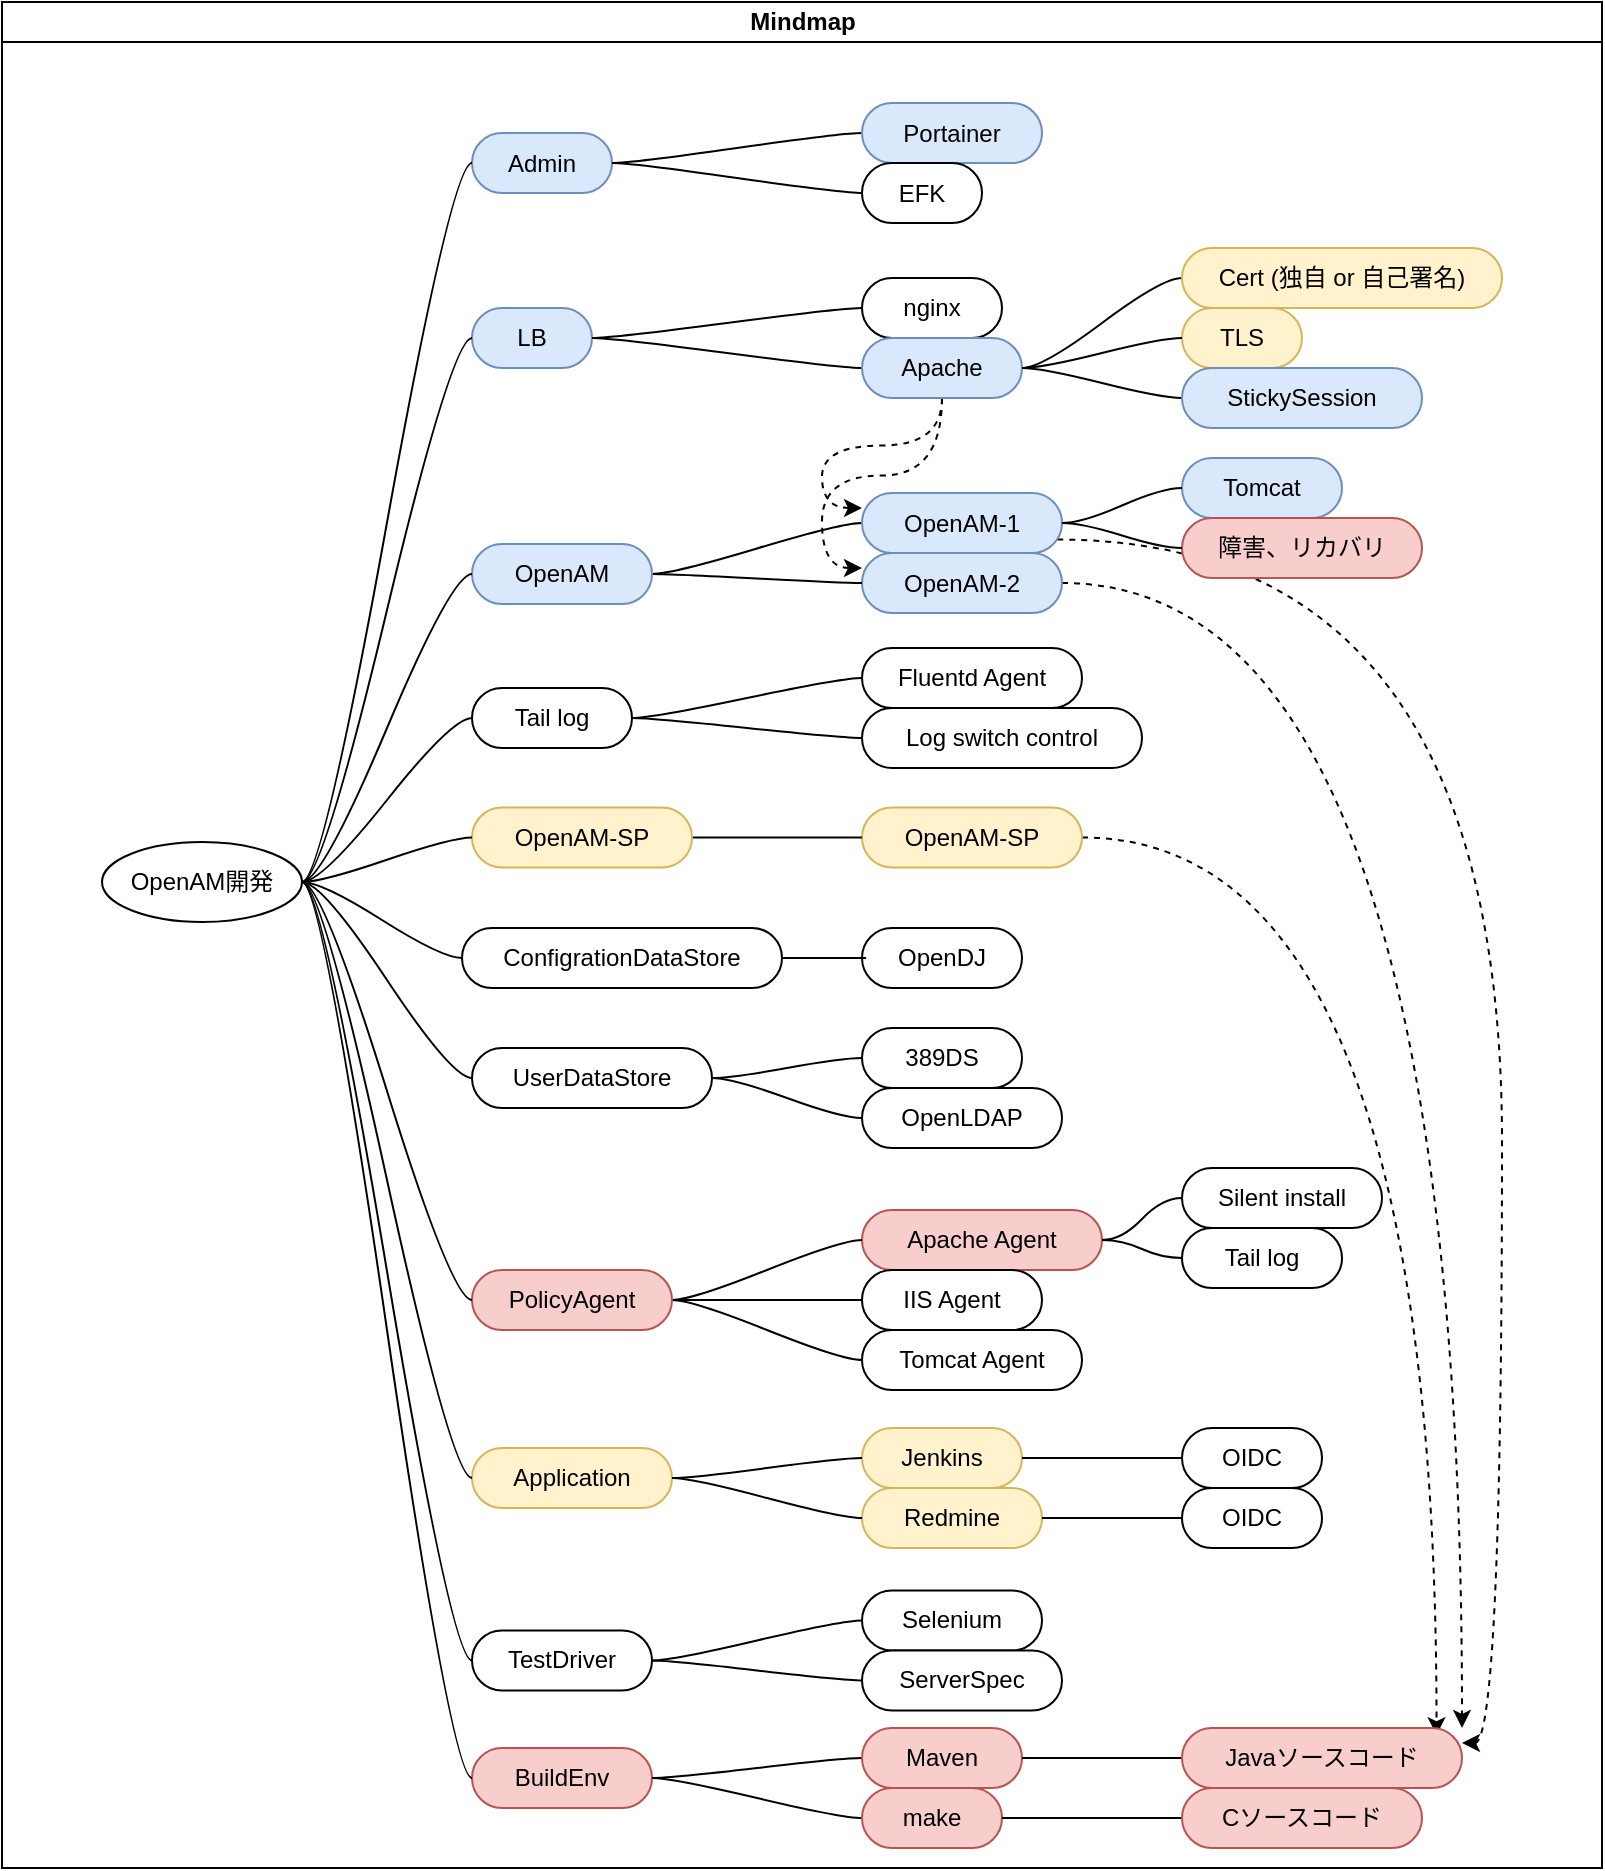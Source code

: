 <mxfile version="14.7.7" type="device" pages="3"><diagram id="GeJfKxHU7BJvRRiopMuI" name="1-compose"><mxGraphModel dx="1238" dy="886" grid="1" gridSize="10" guides="1" tooltips="1" connect="1" arrows="1" fold="1" page="1" pageScale="1" pageWidth="1169" pageHeight="827" math="0" shadow="0"><root><mxCell id="0"/><mxCell id="1" parent="0"/><mxCell id="MAluX0tYI-qD0DuKJMZw-1" value="Mindmap" style="swimlane;html=1;startSize=20;horizontal=1;containerType=tree;" parent="1" vertex="1"><mxGeometry x="170" y="17" width="800" height="933" as="geometry"/></mxCell><mxCell id="MAluX0tYI-qD0DuKJMZw-2" value="" style="edgeStyle=entityRelationEdgeStyle;startArrow=none;endArrow=none;segment=10;curved=1;exitX=1;exitY=0.5;exitDx=0;exitDy=0;fontColor=#000000;" parent="MAluX0tYI-qD0DuKJMZw-1" source="MAluX0tYI-qD0DuKJMZw-109" target="MAluX0tYI-qD0DuKJMZw-7" edge="1"><mxGeometry relative="1" as="geometry"><mxPoint x="385" y="283.5" as="sourcePoint"/></mxGeometry></mxCell><mxCell id="MAluX0tYI-qD0DuKJMZw-6" value="OpenAM開発" style="ellipse;whiteSpace=wrap;html=1;align=center;treeFolding=1;treeMoving=1;newEdgeStyle={&quot;edgeStyle&quot;:&quot;entityRelationEdgeStyle&quot;,&quot;startArrow&quot;:&quot;none&quot;,&quot;endArrow&quot;:&quot;none&quot;,&quot;segment&quot;:10,&quot;curved&quot;:1};" parent="MAluX0tYI-qD0DuKJMZw-1" vertex="1"><mxGeometry x="50" y="420" width="100" height="40" as="geometry"/></mxCell><mxCell id="15" style="edgeStyle=orthogonalEdgeStyle;curved=1;rounded=0;orthogonalLoop=1;jettySize=auto;html=1;exitX=0.976;exitY=-0.224;exitDx=0;exitDy=0;entryX=1;entryY=0.25;entryDx=0;entryDy=0;dashed=1;exitPerimeter=0;" parent="MAluX0tYI-qD0DuKJMZw-1" source="MAluX0tYI-qD0DuKJMZw-11" target="12" edge="1"><mxGeometry relative="1" as="geometry"/></mxCell><mxCell id="MAluX0tYI-qD0DuKJMZw-7" value="OpenAM-1" style="whiteSpace=wrap;html=1;rounded=1;arcSize=50;align=center;verticalAlign=middle;strokeWidth=1;autosize=1;spacing=4;treeFolding=1;treeMoving=1;newEdgeStyle={&quot;edgeStyle&quot;:&quot;entityRelationEdgeStyle&quot;,&quot;startArrow&quot;:&quot;none&quot;,&quot;endArrow&quot;:&quot;none&quot;,&quot;segment&quot;:10,&quot;curved&quot;:1};fillColor=#dae8fc;strokeColor=#6c8ebf;fontColor=#000000;" parent="MAluX0tYI-qD0DuKJMZw-1" vertex="1"><mxGeometry x="430" y="245.5" width="100" height="30" as="geometry"/></mxCell><mxCell id="16" style="edgeStyle=orthogonalEdgeStyle;curved=1;rounded=0;orthogonalLoop=1;jettySize=auto;html=1;exitX=1;exitY=0.5;exitDx=0;exitDy=0;entryX=1;entryY=0;entryDx=0;entryDy=0;dashed=1;" parent="MAluX0tYI-qD0DuKJMZw-1" source="MAluX0tYI-qD0DuKJMZw-11" target="12" edge="1"><mxGeometry relative="1" as="geometry"/></mxCell><mxCell id="MAluX0tYI-qD0DuKJMZw-11" value="OpenAM-2" style="whiteSpace=wrap;html=1;rounded=1;arcSize=50;align=center;verticalAlign=middle;strokeWidth=1;autosize=1;spacing=4;treeFolding=1;treeMoving=1;newEdgeStyle={&quot;edgeStyle&quot;:&quot;entityRelationEdgeStyle&quot;,&quot;startArrow&quot;:&quot;none&quot;,&quot;endArrow&quot;:&quot;none&quot;,&quot;segment&quot;:10,&quot;curved&quot;:1};fillColor=#dae8fc;strokeColor=#6c8ebf;fontColor=#000000;" parent="MAluX0tYI-qD0DuKJMZw-1" vertex="1"><mxGeometry x="430" y="275.5" width="100" height="30" as="geometry"/></mxCell><mxCell id="MAluX0tYI-qD0DuKJMZw-12" value="" style="edgeStyle=entityRelationEdgeStyle;startArrow=none;endArrow=none;segment=10;curved=1;exitX=1;exitY=0.5;exitDx=0;exitDy=0;fontColor=#000000;" parent="MAluX0tYI-qD0DuKJMZw-1" source="MAluX0tYI-qD0DuKJMZw-109" target="MAluX0tYI-qD0DuKJMZw-11" edge="1"><mxGeometry relative="1" as="geometry"><mxPoint x="385" y="283.5" as="sourcePoint"/><mxPoint x="275" y="325.5" as="targetPoint"/></mxGeometry></mxCell><mxCell id="MAluX0tYI-qD0DuKJMZw-13" value="389DS" style="whiteSpace=wrap;html=1;rounded=1;arcSize=50;align=center;verticalAlign=middle;strokeWidth=1;autosize=1;spacing=4;treeFolding=1;treeMoving=1;newEdgeStyle={&quot;edgeStyle&quot;:&quot;entityRelationEdgeStyle&quot;,&quot;startArrow&quot;:&quot;none&quot;,&quot;endArrow&quot;:&quot;none&quot;,&quot;segment&quot;:10,&quot;curved&quot;:1};" parent="MAluX0tYI-qD0DuKJMZw-1" vertex="1"><mxGeometry x="430" y="513" width="80" height="30" as="geometry"/></mxCell><mxCell id="MAluX0tYI-qD0DuKJMZw-14" value="" style="edgeStyle=entityRelationEdgeStyle;startArrow=none;endArrow=none;segment=10;curved=1;exitX=1;exitY=0.5;exitDx=0;exitDy=0;fontColor=#000000;" parent="MAluX0tYI-qD0DuKJMZw-1" source="MAluX0tYI-qD0DuKJMZw-115" target="MAluX0tYI-qD0DuKJMZw-13" edge="1"><mxGeometry relative="1" as="geometry"><mxPoint x="175" y="571" as="sourcePoint"/><mxPoint x="235" y="486" as="targetPoint"/></mxGeometry></mxCell><mxCell id="MAluX0tYI-qD0DuKJMZw-17" value="Tomcat" style="whiteSpace=wrap;html=1;rounded=1;arcSize=50;align=center;verticalAlign=middle;strokeWidth=1;autosize=1;spacing=4;treeFolding=1;treeMoving=1;newEdgeStyle={&quot;edgeStyle&quot;:&quot;entityRelationEdgeStyle&quot;,&quot;startArrow&quot;:&quot;none&quot;,&quot;endArrow&quot;:&quot;none&quot;,&quot;segment&quot;:10,&quot;curved&quot;:1};fillColor=#dae8fc;strokeColor=#6c8ebf;fontColor=#000000;" parent="MAluX0tYI-qD0DuKJMZw-1" vertex="1"><mxGeometry x="590" y="228" width="80" height="30" as="geometry"/></mxCell><mxCell id="MAluX0tYI-qD0DuKJMZw-18" value="" style="edgeStyle=entityRelationEdgeStyle;startArrow=none;endArrow=none;segment=10;curved=1;fontColor=#000000;" parent="MAluX0tYI-qD0DuKJMZw-1" source="MAluX0tYI-qD0DuKJMZw-7" target="MAluX0tYI-qD0DuKJMZw-17" edge="1"><mxGeometry relative="1" as="geometry"><mxPoint x="375" y="325.5" as="sourcePoint"/><mxPoint x="425" y="295.5" as="targetPoint"/></mxGeometry></mxCell><mxCell id="MAluX0tYI-qD0DuKJMZw-19" value="Log switch control" style="whiteSpace=wrap;html=1;rounded=1;arcSize=50;align=center;verticalAlign=middle;strokeWidth=1;autosize=1;spacing=4;treeFolding=1;treeMoving=1;newEdgeStyle={&quot;edgeStyle&quot;:&quot;entityRelationEdgeStyle&quot;,&quot;startArrow&quot;:&quot;none&quot;,&quot;endArrow&quot;:&quot;none&quot;,&quot;segment&quot;:10,&quot;curved&quot;:1};" parent="MAluX0tYI-qD0DuKJMZw-1" vertex="1"><mxGeometry x="430" y="353" width="140" height="30" as="geometry"/></mxCell><mxCell id="MAluX0tYI-qD0DuKJMZw-20" value="" style="edgeStyle=entityRelationEdgeStyle;startArrow=none;endArrow=none;segment=10;curved=1;exitX=1;exitY=0.5;exitDx=0;exitDy=0;fontColor=#000000;" parent="MAluX0tYI-qD0DuKJMZw-1" source="eAi3Z4oJkp1CK_27CIT8-8" target="MAluX0tYI-qD0DuKJMZw-19" edge="1"><mxGeometry relative="1" as="geometry"><mxPoint x="480" y="163" as="sourcePoint"/><mxPoint x="397.5" y="228" as="targetPoint"/></mxGeometry></mxCell><mxCell id="MAluX0tYI-qD0DuKJMZw-21" value="障害、リカバリ" style="whiteSpace=wrap;html=1;rounded=1;arcSize=50;align=center;verticalAlign=middle;strokeWidth=1;autosize=1;spacing=4;treeFolding=1;treeMoving=1;newEdgeStyle={&quot;edgeStyle&quot;:&quot;entityRelationEdgeStyle&quot;,&quot;startArrow&quot;:&quot;none&quot;,&quot;endArrow&quot;:&quot;none&quot;,&quot;segment&quot;:10,&quot;curved&quot;:1};fillColor=#f8cecc;strokeColor=#b85450;fontColor=#000000;" parent="MAluX0tYI-qD0DuKJMZw-1" vertex="1"><mxGeometry x="590" y="258" width="120" height="30" as="geometry"/></mxCell><mxCell id="MAluX0tYI-qD0DuKJMZw-22" value="" style="edgeStyle=entityRelationEdgeStyle;startArrow=none;endArrow=none;segment=10;curved=1;fontColor=#000000;" parent="MAluX0tYI-qD0DuKJMZw-1" source="MAluX0tYI-qD0DuKJMZw-7" target="MAluX0tYI-qD0DuKJMZw-21" edge="1"><mxGeometry relative="1" as="geometry"><mxPoint x="375" y="325.5" as="sourcePoint"/><mxPoint x="425" y="355.5" as="targetPoint"/></mxGeometry></mxCell><mxCell id="MAluX0tYI-qD0DuKJMZw-31" value="Apache Agent" style="whiteSpace=wrap;html=1;rounded=1;arcSize=50;align=center;verticalAlign=middle;strokeWidth=1;autosize=1;spacing=4;treeFolding=1;treeMoving=1;newEdgeStyle={&quot;edgeStyle&quot;:&quot;entityRelationEdgeStyle&quot;,&quot;startArrow&quot;:&quot;none&quot;,&quot;endArrow&quot;:&quot;none&quot;,&quot;segment&quot;:10,&quot;curved&quot;:1};fillColor=#f8cecc;strokeColor=#b85450;fontColor=#000000;" parent="MAluX0tYI-qD0DuKJMZw-1" vertex="1"><mxGeometry x="430" y="604" width="120" height="30" as="geometry"/></mxCell><mxCell id="MAluX0tYI-qD0DuKJMZw-32" value="" style="edgeStyle=entityRelationEdgeStyle;startArrow=none;endArrow=none;segment=10;curved=1;exitX=1;exitY=0.5;exitDx=0;exitDy=0;fontColor=#000000;" parent="MAluX0tYI-qD0DuKJMZw-1" source="MAluX0tYI-qD0DuKJMZw-119" target="MAluX0tYI-qD0DuKJMZw-31" edge="1"><mxGeometry relative="1" as="geometry"><mxPoint x="175" y="541" as="sourcePoint"/><mxPoint x="240" y="606" as="targetPoint"/></mxGeometry></mxCell><mxCell id="MAluX0tYI-qD0DuKJMZw-33" value="IIS Agent" style="whiteSpace=wrap;html=1;rounded=1;arcSize=50;align=center;verticalAlign=middle;strokeWidth=1;autosize=1;spacing=4;treeFolding=1;treeMoving=1;newEdgeStyle={&quot;edgeStyle&quot;:&quot;entityRelationEdgeStyle&quot;,&quot;startArrow&quot;:&quot;none&quot;,&quot;endArrow&quot;:&quot;none&quot;,&quot;segment&quot;:10,&quot;curved&quot;:1};" parent="MAluX0tYI-qD0DuKJMZw-1" vertex="1"><mxGeometry x="430" y="634" width="90" height="30" as="geometry"/></mxCell><mxCell id="MAluX0tYI-qD0DuKJMZw-34" value="" style="edgeStyle=entityRelationEdgeStyle;startArrow=none;endArrow=none;segment=10;curved=1;exitX=1;exitY=0.5;exitDx=0;exitDy=0;fontColor=#000000;" parent="MAluX0tYI-qD0DuKJMZw-1" source="MAluX0tYI-qD0DuKJMZw-119" target="MAluX0tYI-qD0DuKJMZw-33" edge="1"><mxGeometry relative="1" as="geometry"><mxPoint x="175" y="541" as="sourcePoint"/><mxPoint x="245" y="596" as="targetPoint"/></mxGeometry></mxCell><mxCell id="MAluX0tYI-qD0DuKJMZw-35" value="Tomcat Agent" style="whiteSpace=wrap;html=1;rounded=1;arcSize=50;align=center;verticalAlign=middle;strokeWidth=1;autosize=1;spacing=4;treeFolding=1;treeMoving=1;newEdgeStyle={&quot;edgeStyle&quot;:&quot;entityRelationEdgeStyle&quot;,&quot;startArrow&quot;:&quot;none&quot;,&quot;endArrow&quot;:&quot;none&quot;,&quot;segment&quot;:10,&quot;curved&quot;:1};" parent="MAluX0tYI-qD0DuKJMZw-1" vertex="1"><mxGeometry x="430" y="664" width="110" height="30" as="geometry"/></mxCell><mxCell id="MAluX0tYI-qD0DuKJMZw-36" value="" style="edgeStyle=entityRelationEdgeStyle;startArrow=none;endArrow=none;segment=10;curved=1;exitX=1;exitY=0.5;exitDx=0;exitDy=0;fontColor=#000000;" parent="MAluX0tYI-qD0DuKJMZw-1" source="MAluX0tYI-qD0DuKJMZw-119" target="MAluX0tYI-qD0DuKJMZw-35" edge="1"><mxGeometry relative="1" as="geometry"><mxPoint x="175" y="541" as="sourcePoint"/><mxPoint x="240" y="626" as="targetPoint"/></mxGeometry></mxCell><mxCell id="MAluX0tYI-qD0DuKJMZw-37" value="OpenLDAP" style="whiteSpace=wrap;html=1;rounded=1;arcSize=50;align=center;verticalAlign=middle;strokeWidth=1;autosize=1;spacing=4;treeFolding=1;treeMoving=1;newEdgeStyle={&quot;edgeStyle&quot;:&quot;entityRelationEdgeStyle&quot;,&quot;startArrow&quot;:&quot;none&quot;,&quot;endArrow&quot;:&quot;none&quot;,&quot;segment&quot;:10,&quot;curved&quot;:1};" parent="MAluX0tYI-qD0DuKJMZw-1" vertex="1"><mxGeometry x="430" y="543" width="100" height="30" as="geometry"/></mxCell><mxCell id="MAluX0tYI-qD0DuKJMZw-38" value="" style="edgeStyle=entityRelationEdgeStyle;startArrow=none;endArrow=none;segment=10;curved=1;exitX=1;exitY=0.5;exitDx=0;exitDy=0;fontColor=#000000;" parent="MAluX0tYI-qD0DuKJMZw-1" source="MAluX0tYI-qD0DuKJMZw-115" target="MAluX0tYI-qD0DuKJMZw-37" edge="1"><mxGeometry relative="1" as="geometry"><mxPoint x="175" y="571" as="sourcePoint"/><mxPoint x="245" y="536" as="targetPoint"/></mxGeometry></mxCell><mxCell id="MAluX0tYI-qD0DuKJMZw-41" value="LB" style="whiteSpace=wrap;html=1;rounded=1;arcSize=50;align=center;verticalAlign=middle;strokeWidth=1;autosize=1;spacing=4;treeFolding=1;treeMoving=1;newEdgeStyle={&quot;edgeStyle&quot;:&quot;entityRelationEdgeStyle&quot;,&quot;startArrow&quot;:&quot;none&quot;,&quot;endArrow&quot;:&quot;none&quot;,&quot;segment&quot;:10,&quot;curved&quot;:1};fillColor=#dae8fc;strokeColor=#6c8ebf;fontColor=#000000;" parent="MAluX0tYI-qD0DuKJMZw-1" vertex="1"><mxGeometry x="235" y="153" width="60" height="30" as="geometry"/></mxCell><mxCell id="MAluX0tYI-qD0DuKJMZw-42" value="" style="edgeStyle=entityRelationEdgeStyle;startArrow=none;endArrow=none;segment=10;curved=1;fontColor=#000000;" parent="MAluX0tYI-qD0DuKJMZw-1" source="MAluX0tYI-qD0DuKJMZw-6" target="MAluX0tYI-qD0DuKJMZw-41" edge="1"><mxGeometry relative="1" as="geometry"><mxPoint x="150" y="440" as="sourcePoint"/><mxPoint x="215" y="245" as="targetPoint"/></mxGeometry></mxCell><mxCell id="MAluX0tYI-qD0DuKJMZw-43" value="Admin" style="whiteSpace=wrap;html=1;rounded=1;arcSize=50;align=center;verticalAlign=middle;strokeWidth=1;autosize=1;spacing=4;treeFolding=1;treeMoving=1;newEdgeStyle={&quot;edgeStyle&quot;:&quot;entityRelationEdgeStyle&quot;,&quot;startArrow&quot;:&quot;none&quot;,&quot;endArrow&quot;:&quot;none&quot;,&quot;segment&quot;:10,&quot;curved&quot;:1};fillColor=#dae8fc;strokeColor=#6c8ebf;fontColor=#000000;" parent="MAluX0tYI-qD0DuKJMZw-1" vertex="1"><mxGeometry x="235" y="65.5" width="70" height="30" as="geometry"/></mxCell><mxCell id="MAluX0tYI-qD0DuKJMZw-44" value="" style="edgeStyle=entityRelationEdgeStyle;startArrow=none;endArrow=none;segment=10;curved=1;fontColor=#000000;" parent="MAluX0tYI-qD0DuKJMZw-1" source="MAluX0tYI-qD0DuKJMZw-6" target="MAluX0tYI-qD0DuKJMZw-43" edge="1"><mxGeometry relative="1" as="geometry"><mxPoint x="150" y="440" as="sourcePoint"/><mxPoint x="225" y="215" as="targetPoint"/></mxGeometry></mxCell><mxCell id="17" style="edgeStyle=orthogonalEdgeStyle;curved=1;rounded=0;orthogonalLoop=1;jettySize=auto;html=1;exitX=1;exitY=0.5;exitDx=0;exitDy=0;entryX=0.909;entryY=0.119;entryDx=0;entryDy=0;entryPerimeter=0;dashed=1;" parent="MAluX0tYI-qD0DuKJMZw-1" source="MAluX0tYI-qD0DuKJMZw-49" target="12" edge="1"><mxGeometry relative="1" as="geometry"/></mxCell><mxCell id="MAluX0tYI-qD0DuKJMZw-49" value="OpenAM-SP" style="whiteSpace=wrap;html=1;rounded=1;arcSize=50;align=center;verticalAlign=middle;strokeWidth=1;autosize=1;spacing=4;treeFolding=1;treeMoving=1;newEdgeStyle={&quot;edgeStyle&quot;:&quot;entityRelationEdgeStyle&quot;,&quot;startArrow&quot;:&quot;none&quot;,&quot;endArrow&quot;:&quot;none&quot;,&quot;segment&quot;:10,&quot;curved&quot;:1};fillColor=#fff2cc;strokeColor=#d6b656;fontColor=#000000;" parent="MAluX0tYI-qD0DuKJMZw-1" vertex="1"><mxGeometry x="430" y="402.75" width="110" height="30" as="geometry"/></mxCell><mxCell id="MAluX0tYI-qD0DuKJMZw-50" value="" style="edgeStyle=entityRelationEdgeStyle;startArrow=none;endArrow=none;segment=10;curved=1;exitX=1;exitY=0.5;exitDx=0;exitDy=0;fontColor=#000000;" parent="MAluX0tYI-qD0DuKJMZw-1" source="MAluX0tYI-qD0DuKJMZw-113" target="MAluX0tYI-qD0DuKJMZw-49" edge="1"><mxGeometry relative="1" as="geometry"><mxPoint x="175" y="519.75" as="sourcePoint"/><mxPoint x="235" y="434.75" as="targetPoint"/></mxGeometry></mxCell><mxCell id="MAluX0tYI-qD0DuKJMZw-93" value="Jenkins" style="whiteSpace=wrap;html=1;rounded=1;arcSize=50;align=center;verticalAlign=middle;strokeWidth=1;autosize=1;spacing=4;treeFolding=1;treeMoving=1;newEdgeStyle={&quot;edgeStyle&quot;:&quot;entityRelationEdgeStyle&quot;,&quot;startArrow&quot;:&quot;none&quot;,&quot;endArrow&quot;:&quot;none&quot;,&quot;segment&quot;:10,&quot;curved&quot;:1};fillColor=#fff2cc;strokeColor=#d6b656;fontColor=#000000;" parent="MAluX0tYI-qD0DuKJMZw-1" vertex="1"><mxGeometry x="430" y="713" width="80" height="30" as="geometry"/></mxCell><mxCell id="MAluX0tYI-qD0DuKJMZw-94" value="" style="edgeStyle=entityRelationEdgeStyle;startArrow=none;endArrow=none;segment=10;curved=1;exitX=1;exitY=0.5;exitDx=0;exitDy=0;fontColor=#000000;" parent="MAluX0tYI-qD0DuKJMZw-1" source="MAluX0tYI-qD0DuKJMZw-121" target="MAluX0tYI-qD0DuKJMZw-93" edge="1"><mxGeometry relative="1" as="geometry"><mxPoint x="175" y="541" as="sourcePoint"/><mxPoint x="230" y="776" as="targetPoint"/></mxGeometry></mxCell><mxCell id="MAluX0tYI-qD0DuKJMZw-97" value="" style="edgeStyle=entityRelationEdgeStyle;startArrow=none;endArrow=none;segment=10;curved=1;exitX=1;exitY=0.5;exitDx=0;exitDy=0;fontColor=#000000;" parent="MAluX0tYI-qD0DuKJMZw-1" source="MAluX0tYI-qD0DuKJMZw-43" target="MAluX0tYI-qD0DuKJMZw-98" edge="1"><mxGeometry relative="1" as="geometry"><mxPoint x="355" y="78" as="sourcePoint"/><mxPoint x="285" y="218" as="targetPoint"/></mxGeometry></mxCell><mxCell id="MAluX0tYI-qD0DuKJMZw-98" value="Portainer" style="whiteSpace=wrap;html=1;rounded=1;arcSize=50;align=center;verticalAlign=middle;strokeWidth=1;autosize=1;spacing=4;treeFolding=1;treeMoving=1;newEdgeStyle={&quot;edgeStyle&quot;:&quot;entityRelationEdgeStyle&quot;,&quot;startArrow&quot;:&quot;none&quot;,&quot;endArrow&quot;:&quot;none&quot;,&quot;segment&quot;:10,&quot;curved&quot;:1};fillColor=#dae8fc;strokeColor=#6c8ebf;fontColor=#000000;" parent="MAluX0tYI-qD0DuKJMZw-1" vertex="1"><mxGeometry x="430" y="50.5" width="90" height="30" as="geometry"/></mxCell><mxCell id="MAluX0tYI-qD0DuKJMZw-101" value="" style="edgeStyle=entityRelationEdgeStyle;startArrow=none;endArrow=none;segment=10;curved=1;exitX=1;exitY=0.5;exitDx=0;exitDy=0;fontColor=#000000;" parent="MAluX0tYI-qD0DuKJMZw-1" source="MAluX0tYI-qD0DuKJMZw-43" target="MAluX0tYI-qD0DuKJMZw-102" edge="1"><mxGeometry relative="1" as="geometry"><mxPoint x="355" y="78" as="sourcePoint"/><mxPoint x="285" y="218" as="targetPoint"/></mxGeometry></mxCell><mxCell id="MAluX0tYI-qD0DuKJMZw-102" value="EFK" style="whiteSpace=wrap;html=1;rounded=1;arcSize=50;align=center;verticalAlign=middle;strokeWidth=1;autosize=1;spacing=4;treeFolding=1;treeMoving=1;newEdgeStyle={&quot;edgeStyle&quot;:&quot;entityRelationEdgeStyle&quot;,&quot;startArrow&quot;:&quot;none&quot;,&quot;endArrow&quot;:&quot;none&quot;,&quot;segment&quot;:10,&quot;curved&quot;:1};" parent="MAluX0tYI-qD0DuKJMZw-1" vertex="1"><mxGeometry x="430" y="80.5" width="60" height="30" as="geometry"/></mxCell><mxCell id="MAluX0tYI-qD0DuKJMZw-105" value="" style="edgeStyle=entityRelationEdgeStyle;startArrow=none;endArrow=none;segment=10;curved=1;fontColor=#000000;" parent="MAluX0tYI-qD0DuKJMZw-1" source="MAluX0tYI-qD0DuKJMZw-41" target="MAluX0tYI-qD0DuKJMZw-106" edge="1"><mxGeometry relative="1" as="geometry"><mxPoint x="355" y="473" as="sourcePoint"/><mxPoint x="250" y="248" as="targetPoint"/></mxGeometry></mxCell><mxCell id="MAluX0tYI-qD0DuKJMZw-106" value="nginx" style="whiteSpace=wrap;html=1;rounded=1;arcSize=50;align=center;verticalAlign=middle;strokeWidth=1;autosize=1;spacing=4;treeFolding=1;treeMoving=1;newEdgeStyle={&quot;edgeStyle&quot;:&quot;entityRelationEdgeStyle&quot;,&quot;startArrow&quot;:&quot;none&quot;,&quot;endArrow&quot;:&quot;none&quot;,&quot;segment&quot;:10,&quot;curved&quot;:1};" parent="MAluX0tYI-qD0DuKJMZw-1" vertex="1"><mxGeometry x="430" y="138" width="70" height="30" as="geometry"/></mxCell><mxCell id="MAluX0tYI-qD0DuKJMZw-107" value="" style="edgeStyle=entityRelationEdgeStyle;startArrow=none;endArrow=none;segment=10;curved=1;fontColor=#000000;" parent="MAluX0tYI-qD0DuKJMZw-1" source="MAluX0tYI-qD0DuKJMZw-41" target="MAluX0tYI-qD0DuKJMZw-108" edge="1"><mxGeometry relative="1" as="geometry"><mxPoint x="500" y="238" as="sourcePoint"/><mxPoint x="250" y="248" as="targetPoint"/></mxGeometry></mxCell><mxCell id="3" style="edgeStyle=orthogonalEdgeStyle;curved=1;rounded=0;orthogonalLoop=1;jettySize=auto;html=1;entryX=0;entryY=0.25;entryDx=0;entryDy=0;dashed=1;" parent="MAluX0tYI-qD0DuKJMZw-1" source="MAluX0tYI-qD0DuKJMZw-108" target="MAluX0tYI-qD0DuKJMZw-7" edge="1"><mxGeometry relative="1" as="geometry"/></mxCell><mxCell id="4" style="edgeStyle=orthogonalEdgeStyle;curved=1;rounded=0;orthogonalLoop=1;jettySize=auto;html=1;entryX=0;entryY=0.25;entryDx=0;entryDy=0;dashed=1;" parent="MAluX0tYI-qD0DuKJMZw-1" source="MAluX0tYI-qD0DuKJMZw-108" target="MAluX0tYI-qD0DuKJMZw-11" edge="1"><mxGeometry relative="1" as="geometry"/></mxCell><mxCell id="MAluX0tYI-qD0DuKJMZw-108" value="Apache" style="whiteSpace=wrap;html=1;rounded=1;arcSize=50;align=center;verticalAlign=middle;strokeWidth=1;autosize=1;spacing=4;treeFolding=1;treeMoving=1;newEdgeStyle={&quot;edgeStyle&quot;:&quot;entityRelationEdgeStyle&quot;,&quot;startArrow&quot;:&quot;none&quot;,&quot;endArrow&quot;:&quot;none&quot;,&quot;segment&quot;:10,&quot;curved&quot;:1};fillColor=#dae8fc;strokeColor=#6c8ebf;fontColor=#000000;" parent="MAluX0tYI-qD0DuKJMZw-1" vertex="1"><mxGeometry x="430" y="168" width="80" height="30" as="geometry"/></mxCell><mxCell id="MAluX0tYI-qD0DuKJMZw-109" value="OpenAM" style="whiteSpace=wrap;html=1;rounded=1;arcSize=50;align=center;verticalAlign=middle;strokeWidth=1;autosize=1;spacing=4;treeFolding=1;treeMoving=1;newEdgeStyle={&quot;edgeStyle&quot;:&quot;entityRelationEdgeStyle&quot;,&quot;startArrow&quot;:&quot;none&quot;,&quot;endArrow&quot;:&quot;none&quot;,&quot;segment&quot;:10,&quot;curved&quot;:1};fillColor=#dae8fc;strokeColor=#6c8ebf;fontColor=#000000;" parent="MAluX0tYI-qD0DuKJMZw-1" vertex="1"><mxGeometry x="235" y="271" width="90" height="30" as="geometry"/></mxCell><mxCell id="MAluX0tYI-qD0DuKJMZw-110" value="" style="edgeStyle=entityRelationEdgeStyle;startArrow=none;endArrow=none;segment=10;curved=1;fontColor=#000000;" parent="MAluX0tYI-qD0DuKJMZw-1" source="MAluX0tYI-qD0DuKJMZw-6" target="MAluX0tYI-qD0DuKJMZw-109" edge="1"><mxGeometry relative="1" as="geometry"><mxPoint x="150" y="440" as="sourcePoint"/><mxPoint x="225" y="165" as="targetPoint"/></mxGeometry></mxCell><mxCell id="MAluX0tYI-qD0DuKJMZw-113" value="OpenAM-SP" style="whiteSpace=wrap;html=1;rounded=1;arcSize=50;align=center;verticalAlign=middle;strokeWidth=1;autosize=1;spacing=4;treeFolding=1;treeMoving=1;newEdgeStyle={&quot;edgeStyle&quot;:&quot;entityRelationEdgeStyle&quot;,&quot;startArrow&quot;:&quot;none&quot;,&quot;endArrow&quot;:&quot;none&quot;,&quot;segment&quot;:10,&quot;curved&quot;:1};fillColor=#fff2cc;strokeColor=#d6b656;fontColor=#000000;" parent="MAluX0tYI-qD0DuKJMZw-1" vertex="1"><mxGeometry x="235" y="402.75" width="110" height="30" as="geometry"/></mxCell><mxCell id="MAluX0tYI-qD0DuKJMZw-114" value="" style="edgeStyle=entityRelationEdgeStyle;startArrow=none;endArrow=none;segment=10;curved=1;fontColor=#000000;" parent="MAluX0tYI-qD0DuKJMZw-1" source="MAluX0tYI-qD0DuKJMZw-6" target="MAluX0tYI-qD0DuKJMZw-113" edge="1"><mxGeometry relative="1" as="geometry"><mxPoint x="150" y="440" as="sourcePoint"/><mxPoint x="220" y="268" as="targetPoint"/></mxGeometry></mxCell><mxCell id="MAluX0tYI-qD0DuKJMZw-115" value="UserDataStore" style="whiteSpace=wrap;html=1;rounded=1;arcSize=50;align=center;verticalAlign=middle;strokeWidth=1;autosize=1;spacing=4;treeFolding=1;treeMoving=1;newEdgeStyle={&quot;edgeStyle&quot;:&quot;entityRelationEdgeStyle&quot;,&quot;startArrow&quot;:&quot;none&quot;,&quot;endArrow&quot;:&quot;none&quot;,&quot;segment&quot;:10,&quot;curved&quot;:1};" parent="MAluX0tYI-qD0DuKJMZw-1" vertex="1"><mxGeometry x="235" y="523" width="120" height="30" as="geometry"/></mxCell><mxCell id="MAluX0tYI-qD0DuKJMZw-116" value="" style="edgeStyle=entityRelationEdgeStyle;startArrow=none;endArrow=none;segment=10;curved=1;fontColor=#000000;" parent="MAluX0tYI-qD0DuKJMZw-1" source="MAluX0tYI-qD0DuKJMZw-6" target="MAluX0tYI-qD0DuKJMZw-115" edge="1"><mxGeometry relative="1" as="geometry"><mxPoint x="150" y="440" as="sourcePoint"/><mxPoint x="215" y="338" as="targetPoint"/></mxGeometry></mxCell><mxCell id="MAluX0tYI-qD0DuKJMZw-119" value="PolicyAgent" style="whiteSpace=wrap;html=1;rounded=1;arcSize=50;align=center;verticalAlign=middle;strokeWidth=1;autosize=1;spacing=4;treeFolding=1;treeMoving=1;newEdgeStyle={&quot;edgeStyle&quot;:&quot;entityRelationEdgeStyle&quot;,&quot;startArrow&quot;:&quot;none&quot;,&quot;endArrow&quot;:&quot;none&quot;,&quot;segment&quot;:10,&quot;curved&quot;:1};fillColor=#f8cecc;strokeColor=#b85450;fontColor=#000000;" parent="MAluX0tYI-qD0DuKJMZw-1" vertex="1"><mxGeometry x="235" y="634" width="100" height="30" as="geometry"/></mxCell><mxCell id="MAluX0tYI-qD0DuKJMZw-120" value="" style="edgeStyle=entityRelationEdgeStyle;startArrow=none;endArrow=none;segment=10;curved=1;fontColor=#000000;" parent="MAluX0tYI-qD0DuKJMZw-1" source="MAluX0tYI-qD0DuKJMZw-6" target="MAluX0tYI-qD0DuKJMZw-119" edge="1"><mxGeometry relative="1" as="geometry"><mxPoint x="150" y="440" as="sourcePoint"/><mxPoint x="205" y="427" as="targetPoint"/></mxGeometry></mxCell><mxCell id="MAluX0tYI-qD0DuKJMZw-121" value="Application" style="whiteSpace=wrap;html=1;rounded=1;arcSize=50;align=center;verticalAlign=middle;strokeWidth=1;autosize=1;spacing=4;treeFolding=1;treeMoving=1;newEdgeStyle={&quot;edgeStyle&quot;:&quot;entityRelationEdgeStyle&quot;,&quot;startArrow&quot;:&quot;none&quot;,&quot;endArrow&quot;:&quot;none&quot;,&quot;segment&quot;:10,&quot;curved&quot;:1};fillColor=#fff2cc;strokeColor=#d6b656;fontColor=#000000;" parent="MAluX0tYI-qD0DuKJMZw-1" vertex="1"><mxGeometry x="235" y="723" width="100" height="30" as="geometry"/></mxCell><mxCell id="MAluX0tYI-qD0DuKJMZw-122" value="" style="edgeStyle=entityRelationEdgeStyle;startArrow=none;endArrow=none;segment=10;curved=1;fontColor=#000000;" parent="MAluX0tYI-qD0DuKJMZw-1" source="MAluX0tYI-qD0DuKJMZw-6" target="MAluX0tYI-qD0DuKJMZw-121" edge="1"><mxGeometry relative="1" as="geometry"><mxPoint x="150" y="440" as="sourcePoint"/><mxPoint x="215" y="538" as="targetPoint"/></mxGeometry></mxCell><mxCell id="MAluX0tYI-qD0DuKJMZw-123" value="TestDriver" style="whiteSpace=wrap;html=1;rounded=1;arcSize=50;align=center;verticalAlign=middle;strokeWidth=1;autosize=1;spacing=4;treeFolding=1;treeMoving=1;newEdgeStyle={&quot;edgeStyle&quot;:&quot;entityRelationEdgeStyle&quot;,&quot;startArrow&quot;:&quot;none&quot;,&quot;endArrow&quot;:&quot;none&quot;,&quot;segment&quot;:10,&quot;curved&quot;:1};" parent="MAluX0tYI-qD0DuKJMZw-1" vertex="1"><mxGeometry x="235" y="814.25" width="90" height="30" as="geometry"/></mxCell><mxCell id="MAluX0tYI-qD0DuKJMZw-124" value="" style="edgeStyle=entityRelationEdgeStyle;startArrow=none;endArrow=none;segment=10;curved=1;fontColor=#000000;" parent="MAluX0tYI-qD0DuKJMZw-1" source="MAluX0tYI-qD0DuKJMZw-6" target="MAluX0tYI-qD0DuKJMZw-123" edge="1"><mxGeometry relative="1" as="geometry"><mxPoint x="150" y="440" as="sourcePoint"/><mxPoint x="235" y="707.75" as="targetPoint"/></mxGeometry></mxCell><mxCell id="MAluX0tYI-qD0DuKJMZw-125" value="" style="edgeStyle=entityRelationEdgeStyle;startArrow=none;endArrow=none;segment=10;curved=1;fontColor=#000000;" parent="MAluX0tYI-qD0DuKJMZw-1" source="MAluX0tYI-qD0DuKJMZw-123" target="MAluX0tYI-qD0DuKJMZw-126" edge="1"><mxGeometry relative="1" as="geometry"><mxPoint x="320" y="498.25" as="sourcePoint"/><mxPoint x="235" y="749" as="targetPoint"/></mxGeometry></mxCell><mxCell id="MAluX0tYI-qD0DuKJMZw-126" value="Selenium" style="whiteSpace=wrap;html=1;rounded=1;arcSize=50;align=center;verticalAlign=middle;strokeWidth=1;autosize=1;spacing=4;treeFolding=1;treeMoving=1;newEdgeStyle={&quot;edgeStyle&quot;:&quot;entityRelationEdgeStyle&quot;,&quot;startArrow&quot;:&quot;none&quot;,&quot;endArrow&quot;:&quot;none&quot;,&quot;segment&quot;:10,&quot;curved&quot;:1};" parent="MAluX0tYI-qD0DuKJMZw-1" vertex="1"><mxGeometry x="430" y="794.25" width="90" height="30" as="geometry"/></mxCell><mxCell id="MAluX0tYI-qD0DuKJMZw-127" value="ServerSpec" style="whiteSpace=wrap;html=1;rounded=1;arcSize=50;align=center;verticalAlign=middle;strokeWidth=1;autosize=1;spacing=4;treeFolding=1;treeMoving=1;newEdgeStyle={&quot;edgeStyle&quot;:&quot;entityRelationEdgeStyle&quot;,&quot;startArrow&quot;:&quot;none&quot;,&quot;endArrow&quot;:&quot;none&quot;,&quot;segment&quot;:10,&quot;curved&quot;:1};" parent="MAluX0tYI-qD0DuKJMZw-1" vertex="1"><mxGeometry x="430" y="824.25" width="100" height="30" as="geometry"/></mxCell><mxCell id="MAluX0tYI-qD0DuKJMZw-128" value="" style="edgeStyle=entityRelationEdgeStyle;startArrow=none;endArrow=none;segment=10;curved=1;fontColor=#000000;" parent="MAluX0tYI-qD0DuKJMZw-1" source="MAluX0tYI-qD0DuKJMZw-123" target="MAluX0tYI-qD0DuKJMZw-127" edge="1"><mxGeometry relative="1" as="geometry"><mxPoint x="325" y="809.25" as="sourcePoint"/><mxPoint x="405" y="809.25" as="targetPoint"/></mxGeometry></mxCell><mxCell id="eAi3Z4oJkp1CK_27CIT8-4" value="ConfigrationDataStore" style="whiteSpace=wrap;html=1;rounded=1;arcSize=50;align=center;verticalAlign=middle;strokeWidth=1;autosize=1;spacing=4;treeFolding=1;treeMoving=1;newEdgeStyle={&quot;edgeStyle&quot;:&quot;entityRelationEdgeStyle&quot;,&quot;startArrow&quot;:&quot;none&quot;,&quot;endArrow&quot;:&quot;none&quot;,&quot;segment&quot;:10,&quot;curved&quot;:1};" parent="MAluX0tYI-qD0DuKJMZw-1" vertex="1"><mxGeometry x="230" y="463" width="160" height="30" as="geometry"/></mxCell><mxCell id="eAi3Z4oJkp1CK_27CIT8-5" value="" style="edgeStyle=entityRelationEdgeStyle;startArrow=none;endArrow=none;segment=10;curved=1;fontColor=#000000;" parent="MAluX0tYI-qD0DuKJMZw-1" source="MAluX0tYI-qD0DuKJMZw-6" target="eAi3Z4oJkp1CK_27CIT8-4" edge="1"><mxGeometry relative="1" as="geometry"><mxPoint x="150" y="440" as="sourcePoint"/><mxPoint x="240" y="397.75" as="targetPoint"/></mxGeometry></mxCell><mxCell id="eAi3Z4oJkp1CK_27CIT8-6" value="OpenDJ" style="whiteSpace=wrap;html=1;rounded=1;arcSize=50;align=center;verticalAlign=middle;strokeWidth=1;autosize=1;spacing=4;treeFolding=1;treeMoving=1;newEdgeStyle={&quot;edgeStyle&quot;:&quot;entityRelationEdgeStyle&quot;,&quot;startArrow&quot;:&quot;none&quot;,&quot;endArrow&quot;:&quot;none&quot;,&quot;segment&quot;:10,&quot;curved&quot;:1};" parent="MAluX0tYI-qD0DuKJMZw-1" vertex="1"><mxGeometry x="430" y="463" width="80" height="30" as="geometry"/></mxCell><mxCell id="eAi3Z4oJkp1CK_27CIT8-7" value="" style="edgeStyle=entityRelationEdgeStyle;startArrow=none;endArrow=none;segment=10;curved=1;exitX=1;exitY=0.5;exitDx=0;exitDy=0;fontColor=#000000;entryX=1;entryY=0.5;entryDx=0;entryDy=0;" parent="MAluX0tYI-qD0DuKJMZw-1" target="eAi3Z4oJkp1CK_27CIT8-4" edge="1"><mxGeometry relative="1" as="geometry"><mxPoint x="430" y="478" as="sourcePoint"/><mxPoint x="447.5" y="518" as="targetPoint"/></mxGeometry></mxCell><mxCell id="eAi3Z4oJkp1CK_27CIT8-8" value="Tail log" style="whiteSpace=wrap;html=1;rounded=1;arcSize=50;align=center;verticalAlign=middle;strokeWidth=1;autosize=1;spacing=4;treeFolding=1;treeMoving=1;newEdgeStyle={&quot;edgeStyle&quot;:&quot;entityRelationEdgeStyle&quot;,&quot;startArrow&quot;:&quot;none&quot;,&quot;endArrow&quot;:&quot;none&quot;,&quot;segment&quot;:10,&quot;curved&quot;:1};" parent="MAluX0tYI-qD0DuKJMZw-1" vertex="1"><mxGeometry x="235" y="343" width="80" height="30" as="geometry"/></mxCell><mxCell id="eAi3Z4oJkp1CK_27CIT8-9" value="" style="edgeStyle=entityRelationEdgeStyle;startArrow=none;endArrow=none;segment=10;curved=1;exitX=1;exitY=0.5;exitDx=0;exitDy=0;fontColor=#000000;" parent="MAluX0tYI-qD0DuKJMZw-1" source="MAluX0tYI-qD0DuKJMZw-6" target="eAi3Z4oJkp1CK_27CIT8-8" edge="1"><mxGeometry relative="1" as="geometry"><mxPoint x="320" y="90.5" as="sourcePoint"/><mxPoint x="410" y="118" as="targetPoint"/></mxGeometry></mxCell><mxCell id="eAi3Z4oJkp1CK_27CIT8-10" value="Redmine" style="whiteSpace=wrap;html=1;rounded=1;arcSize=50;align=center;verticalAlign=middle;strokeWidth=1;autosize=1;spacing=4;treeFolding=1;treeMoving=1;newEdgeStyle={&quot;edgeStyle&quot;:&quot;entityRelationEdgeStyle&quot;,&quot;startArrow&quot;:&quot;none&quot;,&quot;endArrow&quot;:&quot;none&quot;,&quot;segment&quot;:10,&quot;curved&quot;:1};fillColor=#fff2cc;strokeColor=#d6b656;fontColor=#000000;" parent="MAluX0tYI-qD0DuKJMZw-1" vertex="1"><mxGeometry x="430" y="743" width="90" height="30" as="geometry"/></mxCell><mxCell id="eAi3Z4oJkp1CK_27CIT8-11" value="" style="edgeStyle=entityRelationEdgeStyle;startArrow=none;endArrow=none;segment=10;curved=1;exitX=1;exitY=0.5;exitDx=0;exitDy=0;fontColor=#000000;" parent="MAluX0tYI-qD0DuKJMZw-1" source="MAluX0tYI-qD0DuKJMZw-121" target="eAi3Z4oJkp1CK_27CIT8-10" edge="1"><mxGeometry relative="1" as="geometry"><mxPoint x="350" y="749" as="sourcePoint"/><mxPoint x="402.5" y="728" as="targetPoint"/></mxGeometry></mxCell><mxCell id="d1C2ps7KJyBWKf2zDEV1-1" value="TLS" style="whiteSpace=wrap;html=1;rounded=1;arcSize=50;align=center;verticalAlign=middle;strokeWidth=1;autosize=1;spacing=4;treeFolding=1;treeMoving=1;newEdgeStyle={&quot;edgeStyle&quot;:&quot;entityRelationEdgeStyle&quot;,&quot;startArrow&quot;:&quot;none&quot;,&quot;endArrow&quot;:&quot;none&quot;,&quot;segment&quot;:10,&quot;curved&quot;:1};fillColor=#fff2cc;strokeColor=#d6b656;fontColor=#000000;" parent="MAluX0tYI-qD0DuKJMZw-1" vertex="1"><mxGeometry x="590" y="153" width="60" height="30" as="geometry"/></mxCell><mxCell id="d1C2ps7KJyBWKf2zDEV1-2" value="" style="edgeStyle=entityRelationEdgeStyle;startArrow=none;endArrow=none;segment=10;curved=1;exitX=1;exitY=0.5;exitDx=0;exitDy=0;fontColor=#000000;" parent="MAluX0tYI-qD0DuKJMZw-1" source="MAluX0tYI-qD0DuKJMZw-108" target="d1C2ps7KJyBWKf2zDEV1-1" edge="1"><mxGeometry relative="1" as="geometry"><mxPoint x="507.5" y="260.5" as="sourcePoint"/><mxPoint x="580" y="228" as="targetPoint"/></mxGeometry></mxCell><mxCell id="pds7coUI5VrJy275e-Mt-1" value="" style="edgeStyle=entityRelationEdgeStyle;startArrow=none;endArrow=none;segment=10;curved=1;exitX=1;exitY=0.5;exitDx=0;exitDy=0;fontColor=#000000;" parent="MAluX0tYI-qD0DuKJMZw-1" source="MAluX0tYI-qD0DuKJMZw-93" target="pds7coUI5VrJy275e-Mt-2" edge="1"><mxGeometry relative="1" as="geometry"><mxPoint x="520" y="766" as="sourcePoint"/><mxPoint x="230" y="776" as="targetPoint"/></mxGeometry></mxCell><mxCell id="pds7coUI5VrJy275e-Mt-2" value="OIDC" style="whiteSpace=wrap;html=1;rounded=1;arcSize=50;align=center;verticalAlign=middle;strokeWidth=1;autosize=1;spacing=4;treeFolding=1;treeMoving=1;newEdgeStyle={&quot;edgeStyle&quot;:&quot;entityRelationEdgeStyle&quot;,&quot;startArrow&quot;:&quot;none&quot;,&quot;endArrow&quot;:&quot;none&quot;,&quot;segment&quot;:10,&quot;curved&quot;:1};" parent="MAluX0tYI-qD0DuKJMZw-1" vertex="1"><mxGeometry x="590" y="713" width="70" height="30" as="geometry"/></mxCell><mxCell id="pds7coUI5VrJy275e-Mt-3" value="" style="edgeStyle=entityRelationEdgeStyle;startArrow=none;endArrow=none;segment=10;curved=1;exitX=1;exitY=0.5;exitDx=0;exitDy=0;fontColor=#000000;" parent="MAluX0tYI-qD0DuKJMZw-1" source="eAi3Z4oJkp1CK_27CIT8-10" target="pds7coUI5VrJy275e-Mt-4" edge="1"><mxGeometry relative="1" as="geometry"><mxPoint x="520" y="766" as="sourcePoint"/><mxPoint x="402.5" y="728" as="targetPoint"/></mxGeometry></mxCell><mxCell id="pds7coUI5VrJy275e-Mt-4" value="OIDC" style="whiteSpace=wrap;html=1;rounded=1;arcSize=50;align=center;verticalAlign=middle;strokeWidth=1;autosize=1;spacing=4;treeFolding=1;treeMoving=1;newEdgeStyle={&quot;edgeStyle&quot;:&quot;entityRelationEdgeStyle&quot;,&quot;startArrow&quot;:&quot;none&quot;,&quot;endArrow&quot;:&quot;none&quot;,&quot;segment&quot;:10,&quot;curved&quot;:1};" parent="MAluX0tYI-qD0DuKJMZw-1" vertex="1"><mxGeometry x="590" y="743" width="70" height="30" as="geometry"/></mxCell><mxCell id="DKAfLfjuJZGdkFnb9aYq-1" value="" style="edgeStyle=entityRelationEdgeStyle;startArrow=none;endArrow=none;segment=10;curved=1;exitX=1;exitY=0.5;exitDx=0;exitDy=0;fontColor=#000000;" parent="MAluX0tYI-qD0DuKJMZw-1" source="MAluX0tYI-qD0DuKJMZw-108" target="DKAfLfjuJZGdkFnb9aYq-2" edge="1"><mxGeometry relative="1" as="geometry"><mxPoint x="655" y="215" as="sourcePoint"/><mxPoint x="580" y="228" as="targetPoint"/></mxGeometry></mxCell><mxCell id="DKAfLfjuJZGdkFnb9aYq-2" value="StickySession" style="whiteSpace=wrap;html=1;rounded=1;arcSize=50;align=center;verticalAlign=middle;strokeWidth=1;autosize=1;spacing=4;treeFolding=1;treeMoving=1;newEdgeStyle={&quot;edgeStyle&quot;:&quot;entityRelationEdgeStyle&quot;,&quot;startArrow&quot;:&quot;none&quot;,&quot;endArrow&quot;:&quot;none&quot;,&quot;segment&quot;:10,&quot;curved&quot;:1};fillColor=#dae8fc;strokeColor=#6c8ebf;fontColor=#000000;" parent="MAluX0tYI-qD0DuKJMZw-1" vertex="1"><mxGeometry x="590" y="183" width="120" height="30" as="geometry"/></mxCell><mxCell id="fbypiHUkDOpmYTXV1of_-3" value="" style="edgeStyle=entityRelationEdgeStyle;startArrow=none;endArrow=none;segment=10;curved=1;exitX=1;exitY=0.5;exitDx=0;exitDy=0;fontColor=#000000;" parent="MAluX0tYI-qD0DuKJMZw-1" source="eAi3Z4oJkp1CK_27CIT8-8" target="fbypiHUkDOpmYTXV1of_-4" edge="1"><mxGeometry relative="1" as="geometry"><mxPoint x="485" y="365" as="sourcePoint"/><mxPoint x="397.5" y="228" as="targetPoint"/></mxGeometry></mxCell><mxCell id="fbypiHUkDOpmYTXV1of_-4" value="Fluentd Agent" style="whiteSpace=wrap;html=1;rounded=1;arcSize=50;align=center;verticalAlign=middle;strokeWidth=1;autosize=1;spacing=4;treeFolding=1;treeMoving=1;newEdgeStyle={&quot;edgeStyle&quot;:&quot;entityRelationEdgeStyle&quot;,&quot;startArrow&quot;:&quot;none&quot;,&quot;endArrow&quot;:&quot;none&quot;,&quot;segment&quot;:10,&quot;curved&quot;:1};" parent="MAluX0tYI-qD0DuKJMZw-1" vertex="1"><mxGeometry x="430" y="323" width="110" height="30" as="geometry"/></mxCell><mxCell id="fbypiHUkDOpmYTXV1of_-6" value="" style="edgeStyle=entityRelationEdgeStyle;startArrow=none;endArrow=none;segment=10;curved=1;exitX=1;exitY=0.5;exitDx=0;exitDy=0;fontColor=#000000;" parent="MAluX0tYI-qD0DuKJMZw-1" source="MAluX0tYI-qD0DuKJMZw-31" target="fbypiHUkDOpmYTXV1of_-7" edge="1"><mxGeometry relative="1" as="geometry"><mxPoint x="510" y="656" as="sourcePoint"/><mxPoint x="240" y="606" as="targetPoint"/></mxGeometry></mxCell><mxCell id="fbypiHUkDOpmYTXV1of_-7" value="Silent install" style="whiteSpace=wrap;html=1;rounded=1;arcSize=50;align=center;verticalAlign=middle;strokeWidth=1;autosize=1;spacing=4;treeFolding=1;treeMoving=1;newEdgeStyle={&quot;edgeStyle&quot;:&quot;entityRelationEdgeStyle&quot;,&quot;startArrow&quot;:&quot;none&quot;,&quot;endArrow&quot;:&quot;none&quot;,&quot;segment&quot;:10,&quot;curved&quot;:1};" parent="MAluX0tYI-qD0DuKJMZw-1" vertex="1"><mxGeometry x="590" y="583" width="100" height="30" as="geometry"/></mxCell><mxCell id="fbypiHUkDOpmYTXV1of_-8" value="" style="edgeStyle=entityRelationEdgeStyle;startArrow=none;endArrow=none;segment=10;curved=1;exitX=1;exitY=0.5;exitDx=0;exitDy=0;fontColor=#000000;" parent="MAluX0tYI-qD0DuKJMZw-1" source="MAluX0tYI-qD0DuKJMZw-31" target="fbypiHUkDOpmYTXV1of_-9" edge="1"><mxGeometry relative="1" as="geometry"><mxPoint x="680" y="636" as="sourcePoint"/><mxPoint x="240" y="606" as="targetPoint"/></mxGeometry></mxCell><mxCell id="fbypiHUkDOpmYTXV1of_-9" value="Tail log" style="whiteSpace=wrap;html=1;rounded=1;arcSize=50;align=center;verticalAlign=middle;strokeWidth=1;autosize=1;spacing=4;treeFolding=1;treeMoving=1;newEdgeStyle={&quot;edgeStyle&quot;:&quot;entityRelationEdgeStyle&quot;,&quot;startArrow&quot;:&quot;none&quot;,&quot;endArrow&quot;:&quot;none&quot;,&quot;segment&quot;:10,&quot;curved&quot;:1};" parent="MAluX0tYI-qD0DuKJMZw-1" vertex="1"><mxGeometry x="590" y="613" width="80" height="30" as="geometry"/></mxCell><mxCell id="fbypiHUkDOpmYTXV1of_-10" value="" style="edgeStyle=entityRelationEdgeStyle;startArrow=none;endArrow=none;segment=10;curved=1;exitX=1;exitY=0.5;exitDx=0;exitDy=0;fontColor=#000000;" parent="MAluX0tYI-qD0DuKJMZw-1" source="MAluX0tYI-qD0DuKJMZw-108" target="fbypiHUkDOpmYTXV1of_-11" edge="1"><mxGeometry relative="1" as="geometry"><mxPoint x="655" y="215" as="sourcePoint"/><mxPoint x="580" y="228" as="targetPoint"/></mxGeometry></mxCell><mxCell id="fbypiHUkDOpmYTXV1of_-11" value="Cert (独自 or 自己署名)" style="whiteSpace=wrap;html=1;rounded=1;arcSize=50;align=center;verticalAlign=middle;strokeWidth=1;autosize=1;spacing=4;treeFolding=1;treeMoving=1;newEdgeStyle={&quot;edgeStyle&quot;:&quot;entityRelationEdgeStyle&quot;,&quot;startArrow&quot;:&quot;none&quot;,&quot;endArrow&quot;:&quot;none&quot;,&quot;segment&quot;:10,&quot;curved&quot;:1};fillColor=#fff2cc;strokeColor=#d6b656;fontColor=#000000;" parent="MAluX0tYI-qD0DuKJMZw-1" vertex="1"><mxGeometry x="590" y="123" width="160" height="30" as="geometry"/></mxCell><mxCell id="5" value="BuildEnv" style="whiteSpace=wrap;html=1;rounded=1;arcSize=50;align=center;verticalAlign=middle;strokeWidth=1;autosize=1;spacing=4;treeFolding=1;treeMoving=1;newEdgeStyle={&quot;edgeStyle&quot;:&quot;entityRelationEdgeStyle&quot;,&quot;startArrow&quot;:&quot;none&quot;,&quot;endArrow&quot;:&quot;none&quot;,&quot;segment&quot;:10,&quot;curved&quot;:1};fillColor=#f8cecc;strokeColor=#b85450;fontColor=#000000;" parent="MAluX0tYI-qD0DuKJMZw-1" vertex="1"><mxGeometry x="235" y="873" width="90" height="30" as="geometry"/></mxCell><mxCell id="6" value="" style="edgeStyle=entityRelationEdgeStyle;startArrow=none;endArrow=none;segment=10;curved=1;fontColor=#000000;" parent="MAluX0tYI-qD0DuKJMZw-1" source="MAluX0tYI-qD0DuKJMZw-6" target="5" edge="1"><mxGeometry relative="1" as="geometry"><mxPoint x="150" y="440.0" as="sourcePoint"/><mxPoint x="255" y="829.25" as="targetPoint"/></mxGeometry></mxCell><mxCell id="7" value="" style="edgeStyle=entityRelationEdgeStyle;startArrow=none;endArrow=none;segment=10;curved=1;fontColor=#000000;" parent="MAluX0tYI-qD0DuKJMZw-1" source="5" target="8" edge="1"><mxGeometry relative="1" as="geometry"><mxPoint x="320" y="457.0" as="sourcePoint"/><mxPoint x="255" y="829.25" as="targetPoint"/></mxGeometry></mxCell><mxCell id="8" value="Maven" style="whiteSpace=wrap;html=1;rounded=1;arcSize=50;align=center;verticalAlign=middle;strokeWidth=1;autosize=1;spacing=4;treeFolding=1;treeMoving=1;newEdgeStyle={&quot;edgeStyle&quot;:&quot;entityRelationEdgeStyle&quot;,&quot;startArrow&quot;:&quot;none&quot;,&quot;endArrow&quot;:&quot;none&quot;,&quot;segment&quot;:10,&quot;curved&quot;:1};fillColor=#f8cecc;strokeColor=#b85450;fontColor=#000000;" parent="MAluX0tYI-qD0DuKJMZw-1" vertex="1"><mxGeometry x="430" y="863" width="80" height="30" as="geometry"/></mxCell><mxCell id="9" value="" style="edgeStyle=entityRelationEdgeStyle;startArrow=none;endArrow=none;segment=10;curved=1;fontColor=#000000;" parent="MAluX0tYI-qD0DuKJMZw-1" source="5" target="10" edge="1"><mxGeometry relative="1" as="geometry"><mxPoint x="320" y="457.0" as="sourcePoint"/><mxPoint x="255" y="829.25" as="targetPoint"/></mxGeometry></mxCell><mxCell id="10" value="make" style="whiteSpace=wrap;html=1;rounded=1;arcSize=50;align=center;verticalAlign=middle;strokeWidth=1;autosize=1;spacing=4;treeFolding=1;treeMoving=1;newEdgeStyle={&quot;edgeStyle&quot;:&quot;entityRelationEdgeStyle&quot;,&quot;startArrow&quot;:&quot;none&quot;,&quot;endArrow&quot;:&quot;none&quot;,&quot;segment&quot;:10,&quot;curved&quot;:1};fillColor=#f8cecc;strokeColor=#b85450;fontColor=#000000;" parent="MAluX0tYI-qD0DuKJMZw-1" vertex="1"><mxGeometry x="430" y="893" width="70" height="30" as="geometry"/></mxCell><mxCell id="11" value="" style="edgeStyle=entityRelationEdgeStyle;startArrow=none;endArrow=none;segment=10;curved=1;fontColor=#000000;" parent="MAluX0tYI-qD0DuKJMZw-1" source="8" target="12" edge="1"><mxGeometry relative="1" as="geometry"><mxPoint x="515" y="905" as="sourcePoint"/><mxPoint x="255" y="829.25" as="targetPoint"/></mxGeometry></mxCell><mxCell id="12" value="Javaソースコード" style="whiteSpace=wrap;html=1;rounded=1;arcSize=50;align=center;verticalAlign=middle;strokeWidth=1;autosize=1;spacing=4;treeFolding=1;treeMoving=1;newEdgeStyle={&quot;edgeStyle&quot;:&quot;entityRelationEdgeStyle&quot;,&quot;startArrow&quot;:&quot;none&quot;,&quot;endArrow&quot;:&quot;none&quot;,&quot;segment&quot;:10,&quot;curved&quot;:1};fillColor=#f8cecc;strokeColor=#b85450;fontColor=#000000;" parent="MAluX0tYI-qD0DuKJMZw-1" vertex="1"><mxGeometry x="590" y="863" width="140" height="30" as="geometry"/></mxCell><mxCell id="13" value="" style="edgeStyle=entityRelationEdgeStyle;startArrow=none;endArrow=none;segment=10;curved=1;fontColor=#000000;" parent="MAluX0tYI-qD0DuKJMZw-1" source="10" target="14" edge="1"><mxGeometry relative="1" as="geometry"><mxPoint x="515" y="905" as="sourcePoint"/><mxPoint x="255" y="829.25" as="targetPoint"/></mxGeometry></mxCell><mxCell id="14" value="Cソースコード" style="whiteSpace=wrap;html=1;rounded=1;arcSize=50;align=center;verticalAlign=middle;strokeWidth=1;autosize=1;spacing=4;treeFolding=1;treeMoving=1;newEdgeStyle={&quot;edgeStyle&quot;:&quot;entityRelationEdgeStyle&quot;,&quot;startArrow&quot;:&quot;none&quot;,&quot;endArrow&quot;:&quot;none&quot;,&quot;segment&quot;:10,&quot;curved&quot;:1};fillColor=#f8cecc;strokeColor=#b85450;fontColor=#000000;" parent="MAluX0tYI-qD0DuKJMZw-1" vertex="1"><mxGeometry x="590" y="893" width="120" height="30" as="geometry"/></mxCell></root></mxGraphModel></diagram><diagram id="ZmeXaeIphyA8NbpNZn1M" name="2-pattern"><mxGraphModel dx="1238" dy="886" grid="1" gridSize="10" guides="1" tooltips="1" connect="1" arrows="1" fold="1" page="1" pageScale="1" pageWidth="1169" pageHeight="827" math="0" shadow="0"><root><mxCell id="CMNXmvtICkkdgb55rWGo-0"/><mxCell id="CMNXmvtICkkdgb55rWGo-1" parent="CMNXmvtICkkdgb55rWGo-0"/><mxCell id="WQIkQvsgn9cU8Fvu_Him-0" value="Mindmap" style="swimlane;html=1;startSize=20;horizontal=1;containerType=tree;strokeColor=#000000;" parent="CMNXmvtICkkdgb55rWGo-1" vertex="1"><mxGeometry x="165" y="110" width="1155" height="600" as="geometry"/></mxCell><mxCell id="WQIkQvsgn9cU8Fvu_Him-1" value="" style="edgeStyle=entityRelationEdgeStyle;startArrow=none;endArrow=none;segment=10;curved=1;" parent="WQIkQvsgn9cU8Fvu_Him-0" source="WQIkQvsgn9cU8Fvu_Him-5" target="WQIkQvsgn9cU8Fvu_Him-6" edge="1"><mxGeometry relative="1" as="geometry"/></mxCell><mxCell id="WQIkQvsgn9cU8Fvu_Him-5" value="利用パターン" style="ellipse;whiteSpace=wrap;html=1;align=center;treeFolding=1;treeMoving=1;newEdgeStyle={&quot;edgeStyle&quot;:&quot;entityRelationEdgeStyle&quot;,&quot;startArrow&quot;:&quot;none&quot;,&quot;endArrow&quot;:&quot;none&quot;,&quot;segment&quot;:10,&quot;curved&quot;:1};" parent="WQIkQvsgn9cU8Fvu_Him-0" vertex="1"><mxGeometry x="62.5" y="220" width="100" height="40" as="geometry"/></mxCell><mxCell id="WQIkQvsgn9cU8Fvu_Him-6" value="https" style="whiteSpace=wrap;html=1;rounded=1;arcSize=50;align=center;verticalAlign=middle;strokeWidth=1;autosize=1;spacing=4;treeFolding=1;treeMoving=1;newEdgeStyle={&quot;edgeStyle&quot;:&quot;entityRelationEdgeStyle&quot;,&quot;startArrow&quot;:&quot;none&quot;,&quot;endArrow&quot;:&quot;none&quot;,&quot;segment&quot;:10,&quot;curved&quot;:1};fillColor=#fff2cc;strokeColor=#d6b656;" parent="WQIkQvsgn9cU8Fvu_Him-0" vertex="1"><mxGeometry x="225" y="430" width="70" height="30" as="geometry"/></mxCell><mxCell id="WQIkQvsgn9cU8Fvu_Him-12" value="" style="edgeStyle=entityRelationEdgeStyle;startArrow=none;endArrow=none;segment=10;curved=1;" parent="WQIkQvsgn9cU8Fvu_Him-0" source="WQIkQvsgn9cU8Fvu_Him-5" target="WQIkQvsgn9cU8Fvu_Him-13" edge="1"><mxGeometry relative="1" as="geometry"><mxPoint x="327.5" y="350" as="sourcePoint"/></mxGeometry></mxCell><mxCell id="WQIkQvsgn9cU8Fvu_Him-13" value="OIDC" style="whiteSpace=wrap;html=1;rounded=1;arcSize=50;align=center;verticalAlign=middle;strokeWidth=1;autosize=1;spacing=4;treeFolding=1;treeMoving=1;newEdgeStyle={&quot;edgeStyle&quot;:&quot;entityRelationEdgeStyle&quot;,&quot;startArrow&quot;:&quot;none&quot;,&quot;endArrow&quot;:&quot;none&quot;,&quot;segment&quot;:10,&quot;curved&quot;:1};fillColor=#fff2cc;strokeColor=#d6b656;" parent="WQIkQvsgn9cU8Fvu_Him-0" vertex="1" collapsed="1"><mxGeometry x="225" y="520" width="70" height="30" as="geometry"/></mxCell><mxCell id="WQIkQvsgn9cU8Fvu_Him-14" value="" style="edgeStyle=entityRelationEdgeStyle;startArrow=none;endArrow=none;segment=10;curved=1;" parent="WQIkQvsgn9cU8Fvu_Him-0" source="WQIkQvsgn9cU8Fvu_Him-5" target="WQIkQvsgn9cU8Fvu_Him-15" edge="1"><mxGeometry relative="1" as="geometry"><mxPoint x="327.5" y="350" as="sourcePoint"/></mxGeometry></mxCell><mxCell id="WQIkQvsgn9cU8Fvu_Him-15" value="password" style="whiteSpace=wrap;html=1;rounded=1;arcSize=50;align=center;verticalAlign=middle;strokeWidth=1;autosize=1;spacing=4;treeFolding=1;treeMoving=1;newEdgeStyle={&quot;edgeStyle&quot;:&quot;entityRelationEdgeStyle&quot;,&quot;startArrow&quot;:&quot;none&quot;,&quot;endArrow&quot;:&quot;none&quot;,&quot;segment&quot;:10,&quot;curved&quot;:1};" parent="WQIkQvsgn9cU8Fvu_Him-0" vertex="1"><mxGeometry x="225" y="70" width="90" height="30" as="geometry"/></mxCell><mxCell id="WQIkQvsgn9cU8Fvu_Him-16" value="" style="edgeStyle=entityRelationEdgeStyle;startArrow=none;endArrow=none;segment=10;curved=1;fontColor=#000000;" parent="WQIkQvsgn9cU8Fvu_Him-0" source="WQIkQvsgn9cU8Fvu_Him-15" target="WQIkQvsgn9cU8Fvu_Him-17" edge="1"><mxGeometry relative="1" as="geometry"><mxPoint x="327.5" y="330" as="sourcePoint"/></mxGeometry></mxCell><mxCell id="WQIkQvsgn9cU8Fvu_Him-17" value=".env" style="whiteSpace=wrap;html=1;rounded=1;arcSize=50;align=center;verticalAlign=middle;strokeWidth=1;autosize=1;spacing=4;treeFolding=1;treeMoving=1;newEdgeStyle={&quot;edgeStyle&quot;:&quot;entityRelationEdgeStyle&quot;,&quot;startArrow&quot;:&quot;none&quot;,&quot;endArrow&quot;:&quot;none&quot;,&quot;segment&quot;:10,&quot;curved&quot;:1};" parent="WQIkQvsgn9cU8Fvu_Him-0" vertex="1"><mxGeometry x="395" y="70" width="60" height="30" as="geometry"/></mxCell><mxCell id="WQIkQvsgn9cU8Fvu_Him-20" value="" style="edgeStyle=entityRelationEdgeStyle;startArrow=none;endArrow=none;segment=10;curved=1;" parent="WQIkQvsgn9cU8Fvu_Him-0" source="WQIkQvsgn9cU8Fvu_Him-6" target="WQIkQvsgn9cU8Fvu_Him-21" edge="1"><mxGeometry relative="1" as="geometry"><mxPoint x="305" y="570" as="sourcePoint"/></mxGeometry></mxCell><mxCell id="WQIkQvsgn9cU8Fvu_Him-21" value="独自証明書 Inject" style="whiteSpace=wrap;html=1;rounded=1;arcSize=50;align=center;verticalAlign=middle;strokeWidth=1;autosize=1;spacing=4;treeFolding=1;treeMoving=1;newEdgeStyle={&quot;edgeStyle&quot;:&quot;entityRelationEdgeStyle&quot;,&quot;startArrow&quot;:&quot;none&quot;,&quot;endArrow&quot;:&quot;none&quot;,&quot;segment&quot;:10,&quot;curved&quot;:1};" parent="WQIkQvsgn9cU8Fvu_Him-0" vertex="1"><mxGeometry x="395" y="430" width="130" height="30" as="geometry"/></mxCell><mxCell id="WQIkQvsgn9cU8Fvu_Him-22" value="" style="edgeStyle=entityRelationEdgeStyle;startArrow=none;endArrow=none;segment=10;curved=1;" parent="WQIkQvsgn9cU8Fvu_Him-0" source="WQIkQvsgn9cU8Fvu_Him-6" target="WQIkQvsgn9cU8Fvu_Him-23" edge="1"><mxGeometry relative="1" as="geometry"><mxPoint x="460" y="535" as="sourcePoint"/></mxGeometry></mxCell><mxCell id="WQIkQvsgn9cU8Fvu_Him-23" value="Let's encrypt" style="whiteSpace=wrap;html=1;rounded=1;arcSize=50;align=center;verticalAlign=middle;strokeWidth=1;autosize=1;spacing=4;treeFolding=1;treeMoving=1;newEdgeStyle={&quot;edgeStyle&quot;:&quot;entityRelationEdgeStyle&quot;,&quot;startArrow&quot;:&quot;none&quot;,&quot;endArrow&quot;:&quot;none&quot;,&quot;segment&quot;:10,&quot;curved&quot;:1};" parent="WQIkQvsgn9cU8Fvu_Him-0" vertex="1"><mxGeometry x="395" y="460" width="110" height="30" as="geometry"/></mxCell><mxCell id="WQIkQvsgn9cU8Fvu_Him-24" value="" style="edgeStyle=entityRelationEdgeStyle;startArrow=none;endArrow=none;segment=10;curved=1;" parent="WQIkQvsgn9cU8Fvu_Him-0" source="WQIkQvsgn9cU8Fvu_Him-6" target="WQIkQvsgn9cU8Fvu_Him-25" edge="1"><mxGeometry relative="1" as="geometry"><mxPoint x="460" y="535" as="sourcePoint"/></mxGeometry></mxCell><mxCell id="WQIkQvsgn9cU8Fvu_Him-25" value="自己署名証明書" style="whiteSpace=wrap;html=1;rounded=1;arcSize=50;align=center;verticalAlign=middle;strokeWidth=1;autosize=1;spacing=4;treeFolding=1;treeMoving=1;newEdgeStyle={&quot;edgeStyle&quot;:&quot;entityRelationEdgeStyle&quot;,&quot;startArrow&quot;:&quot;none&quot;,&quot;endArrow&quot;:&quot;none&quot;,&quot;segment&quot;:10,&quot;curved&quot;:1};fillColor=#fff2cc;strokeColor=#d6b656;" parent="WQIkQvsgn9cU8Fvu_Him-0" vertex="1"><mxGeometry x="395" y="400" width="120" height="30" as="geometry"/></mxCell><mxCell id="WQIkQvsgn9cU8Fvu_Him-26" value="" style="edgeStyle=entityRelationEdgeStyle;startArrow=none;endArrow=none;segment=10;curved=1;" parent="WQIkQvsgn9cU8Fvu_Him-0" source="WQIkQvsgn9cU8Fvu_Him-13" target="WQIkQvsgn9cU8Fvu_Him-27" edge="1"><mxGeometry relative="1" as="geometry"><mxPoint x="310" y="540" as="sourcePoint"/></mxGeometry></mxCell><mxCell id="WQIkQvsgn9cU8Fvu_Him-27" value="自己署名証明書" style="whiteSpace=wrap;html=1;rounded=1;arcSize=50;align=center;verticalAlign=middle;strokeWidth=1;autosize=1;spacing=4;treeFolding=1;treeMoving=1;newEdgeStyle={&quot;edgeStyle&quot;:&quot;entityRelationEdgeStyle&quot;,&quot;startArrow&quot;:&quot;none&quot;,&quot;endArrow&quot;:&quot;none&quot;,&quot;segment&quot;:10,&quot;curved&quot;:1};fillColor=#fff2cc;strokeColor=#d6b656;" parent="WQIkQvsgn9cU8Fvu_Him-0" vertex="1" collapsed="1"><mxGeometry x="395" y="520" width="120" height="30" as="geometry"/></mxCell><mxCell id="WQIkQvsgn9cU8Fvu_Him-28" value="" style="edgeStyle=entityRelationEdgeStyle;startArrow=none;endArrow=none;segment=10;curved=1;" parent="WQIkQvsgn9cU8Fvu_Him-0" source="WQIkQvsgn9cU8Fvu_Him-5" target="WQIkQvsgn9cU8Fvu_Him-29" edge="1"><mxGeometry relative="1" as="geometry"><mxPoint x="327.5" y="350" as="sourcePoint"/></mxGeometry></mxCell><mxCell id="WQIkQvsgn9cU8Fvu_Him-29" value="ホスト名" style="whiteSpace=wrap;html=1;rounded=1;arcSize=50;align=center;verticalAlign=middle;strokeWidth=1;autosize=1;spacing=4;treeFolding=1;treeMoving=1;newEdgeStyle={&quot;edgeStyle&quot;:&quot;entityRelationEdgeStyle&quot;,&quot;startArrow&quot;:&quot;none&quot;,&quot;endArrow&quot;:&quot;none&quot;,&quot;segment&quot;:10,&quot;curved&quot;:1};fillColor=#dae8fc;strokeColor=#6c8ebf;fontColor=#000000;" parent="WQIkQvsgn9cU8Fvu_Him-0" vertex="1"><mxGeometry x="225" y="110" width="90" height="30" as="geometry"/></mxCell><mxCell id="WQIkQvsgn9cU8Fvu_Him-30" value="" style="edgeStyle=entityRelationEdgeStyle;startArrow=none;endArrow=none;segment=10;curved=1;fontColor=#000000;" parent="WQIkQvsgn9cU8Fvu_Him-0" source="WQIkQvsgn9cU8Fvu_Him-29" target="WQIkQvsgn9cU8Fvu_Him-31" edge="1"><mxGeometry relative="1" as="geometry"><mxPoint x="327.5" y="330" as="sourcePoint"/></mxGeometry></mxCell><mxCell id="WQIkQvsgn9cU8Fvu_Him-31" value=".env" style="whiteSpace=wrap;html=1;rounded=1;arcSize=50;align=center;verticalAlign=middle;strokeWidth=1;autosize=1;spacing=4;treeFolding=1;treeMoving=1;newEdgeStyle={&quot;edgeStyle&quot;:&quot;entityRelationEdgeStyle&quot;,&quot;startArrow&quot;:&quot;none&quot;,&quot;endArrow&quot;:&quot;none&quot;,&quot;segment&quot;:10,&quot;curved&quot;:1};fillColor=#dae8fc;strokeColor=#6c8ebf;fontColor=#000000;" parent="WQIkQvsgn9cU8Fvu_Him-0" vertex="1"><mxGeometry x="395" y="110" width="60" height="30" as="geometry"/></mxCell><mxCell id="stc8RY6NLwS7BSF3Llrz-0" value="" style="edgeStyle=entityRelationEdgeStyle;startArrow=none;endArrow=none;segment=10;curved=1;" parent="WQIkQvsgn9cU8Fvu_Him-0" source="WQIkQvsgn9cU8Fvu_Him-5" target="stc8RY6NLwS7BSF3Llrz-1" edge="1"><mxGeometry relative="1" as="geometry"><mxPoint x="327.5" y="350" as="sourcePoint"/></mxGeometry></mxCell><mxCell id="stc8RY6NLwS7BSF3Llrz-1" value="片系ダウン" style="whiteSpace=wrap;html=1;rounded=1;arcSize=50;align=center;verticalAlign=middle;strokeWidth=1;autosize=1;spacing=4;treeFolding=1;treeMoving=1;newEdgeStyle={&quot;edgeStyle&quot;:&quot;entityRelationEdgeStyle&quot;,&quot;startArrow&quot;:&quot;none&quot;,&quot;endArrow&quot;:&quot;none&quot;,&quot;segment&quot;:10,&quot;curved&quot;:1};" parent="WQIkQvsgn9cU8Fvu_Him-0" vertex="1"><mxGeometry x="225" y="200" width="100" height="30" as="geometry"/></mxCell><mxCell id="stc8RY6NLwS7BSF3Llrz-2" value="" style="edgeStyle=entityRelationEdgeStyle;startArrow=none;endArrow=none;segment=10;curved=1;fontColor=#000000;" parent="WQIkQvsgn9cU8Fvu_Him-0" source="stc8RY6NLwS7BSF3Llrz-1" target="stc8RY6NLwS7BSF3Llrz-3" edge="1"><mxGeometry relative="1" as="geometry"><mxPoint x="322.5" y="350" as="sourcePoint"/></mxGeometry></mxCell><mxCell id="stc8RY6NLwS7BSF3Llrz-3" value="Primaryダウン" style="whiteSpace=wrap;html=1;rounded=1;arcSize=50;align=center;verticalAlign=middle;strokeWidth=1;autosize=1;spacing=4;treeFolding=1;treeMoving=1;newEdgeStyle={&quot;edgeStyle&quot;:&quot;entityRelationEdgeStyle&quot;,&quot;startArrow&quot;:&quot;none&quot;,&quot;endArrow&quot;:&quot;none&quot;,&quot;segment&quot;:10,&quot;curved&quot;:1};" parent="WQIkQvsgn9cU8Fvu_Him-0" vertex="1"><mxGeometry x="395" y="170" width="120" height="30" as="geometry"/></mxCell><mxCell id="stc8RY6NLwS7BSF3Llrz-4" value="" style="edgeStyle=entityRelationEdgeStyle;startArrow=none;endArrow=none;segment=10;curved=1;fontColor=#000000;" parent="WQIkQvsgn9cU8Fvu_Him-0" source="stc8RY6NLwS7BSF3Llrz-1" target="stc8RY6NLwS7BSF3Llrz-5" edge="1"><mxGeometry relative="1" as="geometry"><mxPoint x="502.5" y="325" as="sourcePoint"/></mxGeometry></mxCell><mxCell id="stc8RY6NLwS7BSF3Llrz-5" value="Secondaryダウン" style="whiteSpace=wrap;html=1;rounded=1;arcSize=50;align=center;verticalAlign=middle;strokeWidth=1;autosize=1;spacing=4;treeFolding=1;treeMoving=1;newEdgeStyle={&quot;edgeStyle&quot;:&quot;entityRelationEdgeStyle&quot;,&quot;startArrow&quot;:&quot;none&quot;,&quot;endArrow&quot;:&quot;none&quot;,&quot;segment&quot;:10,&quot;curved&quot;:1};" parent="WQIkQvsgn9cU8Fvu_Him-0" vertex="1"><mxGeometry x="395" y="200" width="130" height="30" as="geometry"/></mxCell><mxCell id="stc8RY6NLwS7BSF3Llrz-6" value="" style="edgeStyle=entityRelationEdgeStyle;startArrow=none;endArrow=none;segment=10;curved=1;exitX=1;exitY=0.5;exitDx=0;exitDy=0;" parent="WQIkQvsgn9cU8Fvu_Him-0" source="WQIkQvsgn9cU8Fvu_Him-5" target="stc8RY6NLwS7BSF3Llrz-7" edge="1"><mxGeometry relative="1" as="geometry"><mxPoint x="502.5" y="325" as="sourcePoint"/></mxGeometry></mxCell><mxCell id="stc8RY6NLwS7BSF3Llrz-7" value="リカバリ" style="whiteSpace=wrap;html=1;rounded=1;arcSize=50;align=center;verticalAlign=middle;strokeWidth=1;autosize=1;spacing=4;treeFolding=1;treeMoving=1;newEdgeStyle={&quot;edgeStyle&quot;:&quot;entityRelationEdgeStyle&quot;,&quot;startArrow&quot;:&quot;none&quot;,&quot;endArrow&quot;:&quot;none&quot;,&quot;segment&quot;:10,&quot;curved&quot;:1};" parent="WQIkQvsgn9cU8Fvu_Him-0" vertex="1"><mxGeometry x="225" y="330" width="90" height="30" as="geometry"/></mxCell><mxCell id="Db5CHAii55StEst4pOfU-2" value="" style="edgeStyle=entityRelationEdgeStyle;startArrow=none;endArrow=none;segment=10;curved=1;fontColor=#000000;" parent="WQIkQvsgn9cU8Fvu_Him-0" source="stc8RY6NLwS7BSF3Llrz-3" target="Db5CHAii55StEst4pOfU-3" edge="1"><mxGeometry relative="1" as="geometry"><mxPoint x="677.5" y="295" as="sourcePoint"/></mxGeometry></mxCell><mxCell id="Db5CHAii55StEst4pOfU-3" value="コンテナ Stop" style="whiteSpace=wrap;html=1;rounded=1;arcSize=50;align=center;verticalAlign=middle;strokeWidth=1;autosize=1;spacing=4;treeFolding=1;treeMoving=1;newEdgeStyle={&quot;edgeStyle&quot;:&quot;entityRelationEdgeStyle&quot;,&quot;startArrow&quot;:&quot;none&quot;,&quot;endArrow&quot;:&quot;none&quot;,&quot;segment&quot;:10,&quot;curved&quot;:1};" parent="WQIkQvsgn9cU8Fvu_Him-0" vertex="1"><mxGeometry x="595" y="140" width="120" height="30" as="geometry"/></mxCell><mxCell id="Db5CHAii55StEst4pOfU-4" value="" style="edgeStyle=entityRelationEdgeStyle;startArrow=none;endArrow=none;segment=10;curved=1;fontColor=#000000;" parent="WQIkQvsgn9cU8Fvu_Him-0" source="stc8RY6NLwS7BSF3Llrz-3" target="Db5CHAii55StEst4pOfU-5" edge="1"><mxGeometry relative="1" as="geometry"><mxPoint x="677.5" y="295" as="sourcePoint"/></mxGeometry></mxCell><mxCell id="Db5CHAii55StEst4pOfU-5" value="コンテナ Down" style="whiteSpace=wrap;html=1;rounded=1;arcSize=50;align=center;verticalAlign=middle;strokeWidth=1;autosize=1;spacing=4;treeFolding=1;treeMoving=1;newEdgeStyle={&quot;edgeStyle&quot;:&quot;entityRelationEdgeStyle&quot;,&quot;startArrow&quot;:&quot;none&quot;,&quot;endArrow&quot;:&quot;none&quot;,&quot;segment&quot;:10,&quot;curved&quot;:1};" parent="WQIkQvsgn9cU8Fvu_Him-0" vertex="1"><mxGeometry x="595" y="170" width="120" height="30" as="geometry"/></mxCell><mxCell id="Db5CHAii55StEst4pOfU-6" value="" style="edgeStyle=entityRelationEdgeStyle;startArrow=none;endArrow=none;segment=10;curved=1;fontColor=#000000;" parent="WQIkQvsgn9cU8Fvu_Him-0" source="stc8RY6NLwS7BSF3Llrz-1" target="Db5CHAii55StEst4pOfU-7" edge="1"><mxGeometry relative="1" as="geometry"><mxPoint x="502.5" y="325" as="sourcePoint"/></mxGeometry></mxCell><mxCell id="Db5CHAii55StEst4pOfU-7" value="問題" style="whiteSpace=wrap;html=1;rounded=1;arcSize=50;align=center;verticalAlign=middle;strokeWidth=1;autosize=1;spacing=4;treeFolding=1;treeMoving=1;newEdgeStyle={&quot;edgeStyle&quot;:&quot;entityRelationEdgeStyle&quot;,&quot;startArrow&quot;:&quot;none&quot;,&quot;endArrow&quot;:&quot;none&quot;,&quot;segment&quot;:10,&quot;curved&quot;:1};" parent="WQIkQvsgn9cU8Fvu_Him-0" vertex="1"><mxGeometry x="395" y="265" width="60" height="30" as="geometry"/></mxCell><mxCell id="Db5CHAii55StEst4pOfU-8" value="" style="edgeStyle=entityRelationEdgeStyle;startArrow=none;endArrow=none;segment=10;curved=1;fontColor=#000000;" parent="WQIkQvsgn9cU8Fvu_Him-0" source="Db5CHAii55StEst4pOfU-7" target="Db5CHAii55StEst4pOfU-9" edge="1"><mxGeometry relative="1" as="geometry"><mxPoint x="502.5" y="301" as="sourcePoint"/></mxGeometry></mxCell><mxCell id="Db5CHAii55StEst4pOfU-9" value="ログアウト -&amp;gt; ログイン -&amp;gt; amlbcookie &quot;01&quot;" style="whiteSpace=wrap;html=1;rounded=1;arcSize=50;align=center;verticalAlign=middle;strokeWidth=1;autosize=1;spacing=4;treeFolding=1;treeMoving=1;newEdgeStyle={&quot;edgeStyle&quot;:&quot;entityRelationEdgeStyle&quot;,&quot;startArrow&quot;:&quot;none&quot;,&quot;endArrow&quot;:&quot;none&quot;,&quot;segment&quot;:10,&quot;curved&quot;:1};" parent="WQIkQvsgn9cU8Fvu_Him-0" vertex="1"><mxGeometry x="595" y="310" width="270" height="30" as="geometry"/></mxCell><mxCell id="Db5CHAii55StEst4pOfU-10" value="" style="edgeStyle=entityRelationEdgeStyle;startArrow=none;endArrow=none;segment=10;curved=1;fontColor=#000000;" parent="WQIkQvsgn9cU8Fvu_Him-0" source="Db5CHAii55StEst4pOfU-7" target="Db5CHAii55StEst4pOfU-11" edge="1"><mxGeometry relative="1" as="geometry"><mxPoint x="642.5" y="390" as="sourcePoint"/></mxGeometry></mxCell><mxCell id="Db5CHAii55StEst4pOfU-11" value="Pause -&amp;gt; レプリケーションでハング？" style="whiteSpace=wrap;html=1;rounded=1;arcSize=50;align=center;verticalAlign=middle;strokeWidth=1;autosize=1;spacing=4;treeFolding=1;treeMoving=1;newEdgeStyle={&quot;edgeStyle&quot;:&quot;entityRelationEdgeStyle&quot;,&quot;startArrow&quot;:&quot;none&quot;,&quot;endArrow&quot;:&quot;none&quot;,&quot;segment&quot;:10,&quot;curved&quot;:1};" parent="WQIkQvsgn9cU8Fvu_Him-0" vertex="1"><mxGeometry x="595" y="260" width="250" height="30" as="geometry"/></mxCell><mxCell id="9GP6qR2dtNIiDh1pgLkh-0" value="" style="edgeStyle=entityRelationEdgeStyle;startArrow=none;endArrow=none;segment=10;curved=1;exitX=1;exitY=0.5;exitDx=0;exitDy=0;fontColor=#000000;" parent="WQIkQvsgn9cU8Fvu_Him-0" source="stc8RY6NLwS7BSF3Llrz-7" target="9GP6qR2dtNIiDh1pgLkh-1" edge="1"><mxGeometry relative="1" as="geometry"><mxPoint x="332.5" y="356.5" as="sourcePoint"/></mxGeometry></mxCell><mxCell id="9GP6qR2dtNIiDh1pgLkh-1" value="手動で再起動" style="whiteSpace=wrap;html=1;rounded=1;arcSize=50;align=center;verticalAlign=middle;strokeWidth=1;autosize=1;spacing=4;treeFolding=1;treeMoving=1;newEdgeStyle={&quot;edgeStyle&quot;:&quot;entityRelationEdgeStyle&quot;,&quot;startArrow&quot;:&quot;none&quot;,&quot;endArrow&quot;:&quot;none&quot;,&quot;segment&quot;:10,&quot;curved&quot;:1};" parent="WQIkQvsgn9cU8Fvu_Him-0" vertex="1"><mxGeometry x="395" y="320" width="110" height="30" as="geometry"/></mxCell><mxCell id="9GP6qR2dtNIiDh1pgLkh-2" value="" style="edgeStyle=entityRelationEdgeStyle;startArrow=none;endArrow=none;segment=10;curved=1;exitX=1;exitY=0.5;exitDx=0;exitDy=0;fontColor=#000000;" parent="WQIkQvsgn9cU8Fvu_Him-0" source="stc8RY6NLwS7BSF3Llrz-7" target="9GP6qR2dtNIiDh1pgLkh-3" edge="1"><mxGeometry relative="1" as="geometry"><mxPoint x="502.5" y="435" as="sourcePoint"/></mxGeometry></mxCell><mxCell id="9GP6qR2dtNIiDh1pgLkh-3" value="自動で再起動" style="whiteSpace=wrap;html=1;rounded=1;arcSize=50;align=center;verticalAlign=middle;strokeWidth=1;autosize=1;spacing=4;treeFolding=1;treeMoving=1;newEdgeStyle={&quot;edgeStyle&quot;:&quot;entityRelationEdgeStyle&quot;,&quot;startArrow&quot;:&quot;none&quot;,&quot;endArrow&quot;:&quot;none&quot;,&quot;segment&quot;:10,&quot;curved&quot;:1};" parent="WQIkQvsgn9cU8Fvu_Him-0" vertex="1"><mxGeometry x="395" y="350" width="110" height="30" as="geometry"/></mxCell><mxCell id="9GP6qR2dtNIiDh1pgLkh-4" value="" style="edgeStyle=entityRelationEdgeStyle;startArrow=none;endArrow=none;segment=10;curved=1;fontColor=#000000;" parent="WQIkQvsgn9cU8Fvu_Him-0" source="Db5CHAii55StEst4pOfU-11" target="9GP6qR2dtNIiDh1pgLkh-5" edge="1"><mxGeometry relative="1" as="geometry"><mxPoint x="675" y="400" as="sourcePoint"/></mxGeometry></mxCell><mxCell id="9GP6qR2dtNIiDh1pgLkh-5" value="Secondary Stop" style="whiteSpace=wrap;html=1;rounded=1;arcSize=50;align=center;verticalAlign=middle;strokeWidth=1;autosize=1;spacing=4;treeFolding=1;treeMoving=1;newEdgeStyle={&quot;edgeStyle&quot;:&quot;entityRelationEdgeStyle&quot;,&quot;startArrow&quot;:&quot;none&quot;,&quot;endArrow&quot;:&quot;none&quot;,&quot;segment&quot;:10,&quot;curved&quot;:1};" parent="WQIkQvsgn9cU8Fvu_Him-0" vertex="1"><mxGeometry x="912.5" y="90" width="130" height="30" as="geometry"/></mxCell><mxCell id="9GP6qR2dtNIiDh1pgLkh-6" value="" style="edgeStyle=entityRelationEdgeStyle;startArrow=none;endArrow=none;segment=10;curved=1;fontColor=#000000;" parent="WQIkQvsgn9cU8Fvu_Him-0" source="Db5CHAii55StEst4pOfU-11" target="9GP6qR2dtNIiDh1pgLkh-7" edge="1"><mxGeometry relative="1" as="geometry"><mxPoint x="1010" y="385" as="sourcePoint"/></mxGeometry></mxCell><mxCell id="9GP6qR2dtNIiDh1pgLkh-7" value="01 アクセス -&amp;gt; Primary -&amp;gt; OK" style="whiteSpace=wrap;html=1;rounded=1;arcSize=50;align=center;verticalAlign=middle;strokeWidth=1;autosize=1;spacing=4;treeFolding=1;treeMoving=1;newEdgeStyle={&quot;edgeStyle&quot;:&quot;entityRelationEdgeStyle&quot;,&quot;startArrow&quot;:&quot;none&quot;,&quot;endArrow&quot;:&quot;none&quot;,&quot;segment&quot;:10,&quot;curved&quot;:1};" parent="WQIkQvsgn9cU8Fvu_Him-0" vertex="1"><mxGeometry x="907.5" y="120" width="200" height="30" as="geometry"/></mxCell><mxCell id="9GP6qR2dtNIiDh1pgLkh-8" value="" style="edgeStyle=entityRelationEdgeStyle;startArrow=none;endArrow=none;segment=10;curved=1;fontColor=#000000;" parent="WQIkQvsgn9cU8Fvu_Him-0" source="Db5CHAii55StEst4pOfU-11" target="9GP6qR2dtNIiDh1pgLkh-9" edge="1"><mxGeometry relative="1" as="geometry"><mxPoint x="1010" y="385" as="sourcePoint"/></mxGeometry></mxCell><mxCell id="9GP6qR2dtNIiDh1pgLkh-9" value="02 アクセス -&amp;gt; Secondary -&amp;gt; ハング" style="whiteSpace=wrap;html=1;rounded=1;arcSize=50;align=center;verticalAlign=middle;strokeWidth=1;autosize=1;spacing=4;treeFolding=1;treeMoving=1;newEdgeStyle={&quot;edgeStyle&quot;:&quot;entityRelationEdgeStyle&quot;,&quot;startArrow&quot;:&quot;none&quot;,&quot;endArrow&quot;:&quot;none&quot;,&quot;segment&quot;:10,&quot;curved&quot;:1};" parent="WQIkQvsgn9cU8Fvu_Him-0" vertex="1"><mxGeometry x="907.5" y="150" width="230" height="30" as="geometry"/></mxCell><mxCell id="9GP6qR2dtNIiDh1pgLkh-10" value="" style="edgeStyle=entityRelationEdgeStyle;startArrow=none;endArrow=none;segment=10;curved=1;fontColor=#000000;" parent="WQIkQvsgn9cU8Fvu_Him-0" source="Db5CHAii55StEst4pOfU-11" target="9GP6qR2dtNIiDh1pgLkh-11" edge="1"><mxGeometry relative="1" as="geometry"><mxPoint x="1010" y="385" as="sourcePoint"/></mxGeometry></mxCell><mxCell id="9GP6qR2dtNIiDh1pgLkh-11" value="01 アクセス -&amp;gt; Primary -&amp;gt; ハング" style="whiteSpace=wrap;html=1;rounded=1;arcSize=50;align=center;verticalAlign=middle;strokeWidth=1;autosize=1;spacing=4;treeFolding=1;treeMoving=1;newEdgeStyle={&quot;edgeStyle&quot;:&quot;entityRelationEdgeStyle&quot;,&quot;startArrow&quot;:&quot;none&quot;,&quot;endArrow&quot;:&quot;none&quot;,&quot;segment&quot;:10,&quot;curved&quot;:1};" parent="WQIkQvsgn9cU8Fvu_Him-0" vertex="1"><mxGeometry x="912.5" y="180" width="220" height="30" as="geometry"/></mxCell><mxCell id="9GP6qR2dtNIiDh1pgLkh-12" value="" style="edgeStyle=entityRelationEdgeStyle;startArrow=none;endArrow=none;segment=10;curved=1;fontColor=#000000;" parent="WQIkQvsgn9cU8Fvu_Him-0" source="Db5CHAii55StEst4pOfU-11" target="9GP6qR2dtNIiDh1pgLkh-13" edge="1"><mxGeometry relative="1" as="geometry"><mxPoint x="1010" y="385" as="sourcePoint"/></mxGeometry></mxCell><mxCell id="9GP6qR2dtNIiDh1pgLkh-13" value="Apache エラー検知 -&amp;gt; HC ERR" style="whiteSpace=wrap;html=1;rounded=1;arcSize=50;align=center;verticalAlign=middle;strokeWidth=1;autosize=1;spacing=4;treeFolding=1;treeMoving=1;newEdgeStyle={&quot;edgeStyle&quot;:&quot;entityRelationEdgeStyle&quot;,&quot;startArrow&quot;:&quot;none&quot;,&quot;endArrow&quot;:&quot;none&quot;,&quot;segment&quot;:10,&quot;curved&quot;:1};" parent="WQIkQvsgn9cU8Fvu_Him-0" vertex="1"><mxGeometry x="907.5" y="210" width="210" height="30" as="geometry"/></mxCell><mxCell id="9GP6qR2dtNIiDh1pgLkh-14" value="" style="edgeStyle=entityRelationEdgeStyle;startArrow=none;endArrow=none;segment=10;curved=1;fontColor=#000000;" parent="WQIkQvsgn9cU8Fvu_Him-0" source="Db5CHAii55StEst4pOfU-11" target="9GP6qR2dtNIiDh1pgLkh-15" edge="1"><mxGeometry relative="1" as="geometry"><mxPoint x="1010" y="385" as="sourcePoint"/></mxGeometry></mxCell><mxCell id="9GP6qR2dtNIiDh1pgLkh-15" value="全OpenAM Stop" style="whiteSpace=wrap;html=1;rounded=1;arcSize=50;align=center;verticalAlign=middle;strokeWidth=1;autosize=1;spacing=4;treeFolding=1;treeMoving=1;newEdgeStyle={&quot;edgeStyle&quot;:&quot;entityRelationEdgeStyle&quot;,&quot;startArrow&quot;:&quot;none&quot;,&quot;endArrow&quot;:&quot;none&quot;,&quot;segment&quot;:10,&quot;curved&quot;:1};" parent="WQIkQvsgn9cU8Fvu_Him-0" vertex="1"><mxGeometry x="908.5" y="240" width="130" height="30" as="geometry"/></mxCell><mxCell id="9GP6qR2dtNIiDh1pgLkh-16" value="" style="edgeStyle=entityRelationEdgeStyle;startArrow=none;endArrow=none;segment=10;curved=1;fontColor=#000000;" parent="WQIkQvsgn9cU8Fvu_Him-0" source="Db5CHAii55StEst4pOfU-11" target="9GP6qR2dtNIiDh1pgLkh-17" edge="1"><mxGeometry relative="1" as="geometry"><mxPoint x="1010" y="385" as="sourcePoint"/></mxGeometry></mxCell><mxCell id="9GP6qR2dtNIiDh1pgLkh-17" value="Primary Start" style="whiteSpace=wrap;html=1;rounded=1;arcSize=50;align=center;verticalAlign=middle;strokeWidth=1;autosize=1;spacing=4;treeFolding=1;treeMoving=1;newEdgeStyle={&quot;edgeStyle&quot;:&quot;entityRelationEdgeStyle&quot;,&quot;startArrow&quot;:&quot;none&quot;,&quot;endArrow&quot;:&quot;none&quot;,&quot;segment&quot;:10,&quot;curved&quot;:1};" parent="WQIkQvsgn9cU8Fvu_Him-0" vertex="1"><mxGeometry x="912.5" y="270" width="110" height="30" as="geometry"/></mxCell><mxCell id="9GP6qR2dtNIiDh1pgLkh-18" value="01 アクセス -&amp;gt; Primary -&amp;gt; OK" style="whiteSpace=wrap;html=1;rounded=1;arcSize=50;align=center;verticalAlign=middle;strokeWidth=1;autosize=1;spacing=4;treeFolding=1;treeMoving=1;newEdgeStyle={&quot;edgeStyle&quot;:&quot;entityRelationEdgeStyle&quot;,&quot;startArrow&quot;:&quot;none&quot;,&quot;endArrow&quot;:&quot;none&quot;,&quot;segment&quot;:10,&quot;curved&quot;:1};" parent="WQIkQvsgn9cU8Fvu_Him-0" vertex="1"><mxGeometry x="918.5" y="300" width="200" height="30" as="geometry"/></mxCell><mxCell id="9GP6qR2dtNIiDh1pgLkh-19" value="" style="edgeStyle=entityRelationEdgeStyle;startArrow=none;endArrow=none;segment=10;curved=1;fontColor=#000000;" parent="WQIkQvsgn9cU8Fvu_Him-0" source="Db5CHAii55StEst4pOfU-11" target="9GP6qR2dtNIiDh1pgLkh-18" edge="1"><mxGeometry relative="1" as="geometry"><mxPoint x="845" y="275" as="sourcePoint"/><mxPoint x="921.5" y="325" as="targetPoint"/></mxGeometry></mxCell><mxCell id="9GP6qR2dtNIiDh1pgLkh-20" value="LB Restart -&amp;gt; OK" style="whiteSpace=wrap;html=1;rounded=1;arcSize=50;align=center;verticalAlign=middle;strokeWidth=1;autosize=1;spacing=4;treeFolding=1;treeMoving=1;newEdgeStyle={&quot;edgeStyle&quot;:&quot;entityRelationEdgeStyle&quot;,&quot;startArrow&quot;:&quot;none&quot;,&quot;endArrow&quot;:&quot;none&quot;,&quot;segment&quot;:10,&quot;curved&quot;:1};" parent="WQIkQvsgn9cU8Fvu_Him-0" vertex="1"><mxGeometry x="918.5" y="330" width="130" height="30" as="geometry"/></mxCell><mxCell id="9GP6qR2dtNIiDh1pgLkh-21" value="" style="edgeStyle=entityRelationEdgeStyle;startArrow=none;endArrow=none;segment=10;curved=1;fontColor=#000000;" parent="WQIkQvsgn9cU8Fvu_Him-0" source="Db5CHAii55StEst4pOfU-11" target="9GP6qR2dtNIiDh1pgLkh-20" edge="1"><mxGeometry relative="1" as="geometry"><mxPoint x="845" y="275" as="sourcePoint"/><mxPoint x="916.5" y="295" as="targetPoint"/></mxGeometry></mxCell><mxCell id="9GP6qR2dtNIiDh1pgLkh-24" value="02 アクセス -&amp;gt; Secondary -&amp;gt; OK" style="whiteSpace=wrap;html=1;rounded=1;arcSize=50;align=center;verticalAlign=middle;strokeWidth=1;autosize=1;spacing=4;treeFolding=1;treeMoving=1;newEdgeStyle={&quot;edgeStyle&quot;:&quot;entityRelationEdgeStyle&quot;,&quot;startArrow&quot;:&quot;none&quot;,&quot;endArrow&quot;:&quot;none&quot;,&quot;segment&quot;:10,&quot;curved&quot;:1};" parent="WQIkQvsgn9cU8Fvu_Him-0" vertex="1"><mxGeometry x="912.5" y="360" width="220" height="30" as="geometry"/></mxCell><mxCell id="9GP6qR2dtNIiDh1pgLkh-25" value="" style="edgeStyle=entityRelationEdgeStyle;startArrow=none;endArrow=none;segment=10;curved=1;fontColor=#000000;" parent="WQIkQvsgn9cU8Fvu_Him-0" source="Db5CHAii55StEst4pOfU-11" target="9GP6qR2dtNIiDh1pgLkh-24" edge="1"><mxGeometry relative="1" as="geometry"><mxPoint x="845" y="275" as="sourcePoint"/><mxPoint x="907.5" y="165" as="targetPoint"/></mxGeometry></mxCell><mxCell id="9GP6qR2dtNIiDh1pgLkh-26" value="" style="edgeStyle=entityRelationEdgeStyle;startArrow=none;endArrow=none;segment=10;curved=1;fontColor=#000000;" parent="WQIkQvsgn9cU8Fvu_Him-0" source="stc8RY6NLwS7BSF3Llrz-3" target="9GP6qR2dtNIiDh1pgLkh-27" edge="1"><mxGeometry relative="1" as="geometry"><mxPoint x="677.5" y="295" as="sourcePoint"/></mxGeometry></mxCell><mxCell id="9GP6qR2dtNIiDh1pgLkh-27" value="Tomcat Stop" style="whiteSpace=wrap;html=1;rounded=1;arcSize=50;align=center;verticalAlign=middle;strokeWidth=1;autosize=1;spacing=4;treeFolding=1;treeMoving=1;newEdgeStyle={&quot;edgeStyle&quot;:&quot;entityRelationEdgeStyle&quot;,&quot;startArrow&quot;:&quot;none&quot;,&quot;endArrow&quot;:&quot;none&quot;,&quot;segment&quot;:10,&quot;curved&quot;:1};" parent="WQIkQvsgn9cU8Fvu_Him-0" vertex="1"><mxGeometry x="595" y="200" width="110" height="30" as="geometry"/></mxCell><mxCell id="j7oY6zQNhZujrsIaKeVQ-0" value="SAML" style="whiteSpace=wrap;html=1;rounded=1;arcSize=50;align=center;verticalAlign=middle;strokeWidth=1;autosize=1;spacing=4;treeFolding=1;treeMoving=1;newEdgeStyle={&quot;edgeStyle&quot;:&quot;entityRelationEdgeStyle&quot;,&quot;startArrow&quot;:&quot;none&quot;,&quot;endArrow&quot;:&quot;none&quot;,&quot;segment&quot;:10,&quot;curved&quot;:1};fillColor=#fff2cc;strokeColor=#d6b656;" vertex="1" collapsed="1" parent="WQIkQvsgn9cU8Fvu_Him-0"><mxGeometry x="225" y="550" width="70" height="30" as="geometry"/></mxCell><mxCell id="j7oY6zQNhZujrsIaKeVQ-1" value="" style="edgeStyle=entityRelationEdgeStyle;startArrow=none;endArrow=none;segment=10;curved=1;" edge="1" source="j7oY6zQNhZujrsIaKeVQ-0" target="j7oY6zQNhZujrsIaKeVQ-2" parent="WQIkQvsgn9cU8Fvu_Him-0"><mxGeometry relative="1" as="geometry"><mxPoint x="145" y="460" as="sourcePoint"/></mxGeometry></mxCell><mxCell id="j7oY6zQNhZujrsIaKeVQ-2" value="自己署名証明書" style="whiteSpace=wrap;html=1;rounded=1;arcSize=50;align=center;verticalAlign=middle;strokeWidth=1;autosize=1;spacing=4;treeFolding=1;treeMoving=1;newEdgeStyle={&quot;edgeStyle&quot;:&quot;entityRelationEdgeStyle&quot;,&quot;startArrow&quot;:&quot;none&quot;,&quot;endArrow&quot;:&quot;none&quot;,&quot;segment&quot;:10,&quot;curved&quot;:1};fillColor=#fff2cc;strokeColor=#d6b656;" vertex="1" collapsed="1" parent="WQIkQvsgn9cU8Fvu_Him-0"><mxGeometry x="395" y="550" width="120" height="30" as="geometry"/></mxCell><mxCell id="j7oY6zQNhZujrsIaKeVQ-8" value="" style="edgeStyle=entityRelationEdgeStyle;startArrow=none;endArrow=none;segment=10;curved=1;entryX=0;entryY=0.5;entryDx=0;entryDy=0;exitX=1;exitY=0.5;exitDx=0;exitDy=0;" edge="1" parent="WQIkQvsgn9cU8Fvu_Him-0" source="WQIkQvsgn9cU8Fvu_Him-5" target="j7oY6zQNhZujrsIaKeVQ-0"><mxGeometry relative="1" as="geometry"><mxPoint x="172.5" y="250" as="sourcePoint"/><mxPoint x="235" y="545" as="targetPoint"/></mxGeometry></mxCell><mxCell id="j7oY6zQNhZujrsIaKeVQ-3" value="" style="edgeStyle=entityRelationEdgeStyle;startArrow=none;endArrow=none;segment=10;curved=1;" edge="1" parent="CMNXmvtICkkdgb55rWGo-1" source="CMNXmvtICkkdgb55rWGo-1" target="j7oY6zQNhZujrsIaKeVQ-0"><mxGeometry relative="1" as="geometry"><mxPoint x="327.5" y="350" as="sourcePoint"/><mxPoint x="390" y="645" as="targetPoint"/></mxGeometry></mxCell></root></mxGraphModel></diagram><diagram id="muqXsgOTcrFp4jsO-d6J" name="3-network"><mxGraphModel dx="1238" dy="886" grid="1" gridSize="10" guides="1" tooltips="1" connect="1" arrows="1" fold="1" page="1" pageScale="1" pageWidth="827" pageHeight="1169" math="0" shadow="0"><root><mxCell id="A0845nAOBM2mKrXy-4zn-0"/><mxCell id="A0845nAOBM2mKrXy-4zn-1" parent="A0845nAOBM2mKrXy-4zn-0"/><mxCell id="7-Hv_RHjKqpD1DXGuA2B-0" value="openam" style="shape=folder;fontStyle=1;spacingTop=10;tabWidth=40;tabHeight=14;tabPosition=left;html=1;labelPosition=center;verticalLabelPosition=top;align=center;verticalAlign=bottom;" parent="A0845nAOBM2mKrXy-4zn-1" vertex="1"><mxGeometry x="240" y="80" width="250" height="200" as="geometry"/></mxCell><mxCell id="7-Hv_RHjKqpD1DXGuA2B-2" value="am1&#10;am1-extdj&#10;am1-debug" style="shape=module;align=left;spacingLeft=20;align=center;verticalAlign=top;" parent="A0845nAOBM2mKrXy-4zn-1" vertex="1"><mxGeometry x="374" y="110" width="100" height="50" as="geometry"/></mxCell><mxCell id="7-Hv_RHjKqpD1DXGuA2B-3" value="am2&#10;am2-extdj&#10;am2-debug" style="shape=module;align=left;spacingLeft=20;align=center;verticalAlign=top;" parent="A0845nAOBM2mKrXy-4zn-1" vertex="1"><mxGeometry x="374" y="210" width="100" height="50" as="geometry"/></mxCell><mxCell id="7-Hv_RHjKqpD1DXGuA2B-4" value="amlb&#10;amlb-apache&#10;amlb-nginx" style="shape=module;align=left;spacingLeft=20;align=center;verticalAlign=top;" parent="A0845nAOBM2mKrXy-4zn-1" vertex="1"><mxGeometry x="250" y="155" width="100" height="50" as="geometry"/></mxCell><mxCell id="7-Hv_RHjKqpD1DXGuA2B-5" value="" style="group" parent="A0845nAOBM2mKrXy-4zn-1" vertex="1" connectable="0"><mxGeometry x="40" y="80" width="120" height="100" as="geometry"/></mxCell><mxCell id="KLTtloW_Var81aSJ7tfG-0" value="admin" style="shape=folder;fontStyle=1;spacingTop=10;tabWidth=40;tabHeight=14;tabPosition=left;html=1;labelPosition=center;verticalLabelPosition=top;align=center;verticalAlign=bottom;" parent="7-Hv_RHjKqpD1DXGuA2B-5" vertex="1"><mxGeometry width="120" height="90" as="geometry"/></mxCell><mxCell id="KLTtloW_Var81aSJ7tfG-1" value="portainer" style="shape=module;align=left;spacingLeft=20;align=center;verticalAlign=top;" parent="7-Hv_RHjKqpD1DXGuA2B-5" vertex="1"><mxGeometry x="10" y="30" width="100" height="50" as="geometry"/></mxCell><mxCell id="Nw97U3U3IIv7l3csOgCR-0" value="datastore" style="shape=folder;fontStyle=1;spacingTop=10;tabWidth=40;tabHeight=14;tabPosition=left;html=1;labelPosition=center;verticalLabelPosition=top;align=center;verticalAlign=bottom;" parent="A0845nAOBM2mKrXy-4zn-1" vertex="1"><mxGeometry x="560" y="80" width="150" height="200" as="geometry"/></mxCell><mxCell id="Nw97U3U3IIv7l3csOgCR-2" value="ds1&#10;ds1-opendj&#10;ds1-389ds" style="shape=module;align=left;spacingLeft=20;align=center;verticalAlign=top;" parent="A0845nAOBM2mKrXy-4zn-1" vertex="1"><mxGeometry x="585" y="110" width="100" height="50" as="geometry"/></mxCell><mxCell id="Nw97U3U3IIv7l3csOgCR-3" value="ds2&#10;ds2-opendj&#10;ds2-389ds" style="shape=module;align=left;spacingLeft=20;align=center;verticalAlign=top;" parent="A0845nAOBM2mKrXy-4zn-1" vertex="1"><mxGeometry x="585" y="210" width="100" height="50" as="geometry"/></mxCell><mxCell id="iNnMeqCZ-GrOr7aLHcvG-0" value="" style="group" parent="A0845nAOBM2mKrXy-4zn-1" vertex="1" connectable="0"><mxGeometry x="240" y="320" width="120" height="100" as="geometry"/></mxCell><mxCell id="iNnMeqCZ-GrOr7aLHcvG-1" value="shared" style="shape=folder;fontStyle=1;spacingTop=10;tabWidth=40;tabHeight=14;tabPosition=left;html=1;labelPosition=center;verticalLabelPosition=top;align=center;verticalAlign=bottom;" parent="iNnMeqCZ-GrOr7aLHcvG-0" vertex="1"><mxGeometry width="120" height="90" as="geometry"/></mxCell><mxCell id="iNnMeqCZ-GrOr7aLHcvG-2" value="cert&#10;logs" style="shape=module;align=left;spacingLeft=20;align=center;verticalAlign=top;" parent="iNnMeqCZ-GrOr7aLHcvG-0" vertex="1"><mxGeometry x="10" y="30" width="100" height="50" as="geometry"/></mxCell><mxCell id="iNnMeqCZ-GrOr7aLHcvG-4" value="" style="endArrow=classic;startArrow=classic;html=1;entryX=0.5;entryY=1;entryDx=0;entryDy=0;exitX=0.5;exitY=0;exitDx=0;exitDy=0;" parent="A0845nAOBM2mKrXy-4zn-1" source="Nw97U3U3IIv7l3csOgCR-3" target="Nw97U3U3IIv7l3csOgCR-2" edge="1"><mxGeometry width="50" height="50" relative="1" as="geometry"><mxPoint x="470" y="480" as="sourcePoint"/><mxPoint x="520" y="430" as="targetPoint"/></mxGeometry></mxCell><mxCell id="iNnMeqCZ-GrOr7aLHcvG-5" value="" style="endArrow=classic;startArrow=classic;html=1;" parent="A0845nAOBM2mKrXy-4zn-1" source="7-Hv_RHjKqpD1DXGuA2B-2" target="Nw97U3U3IIv7l3csOgCR-2" edge="1"><mxGeometry width="50" height="50" relative="1" as="geometry"><mxPoint x="430" y="480" as="sourcePoint"/><mxPoint x="480" y="430" as="targetPoint"/></mxGeometry></mxCell><mxCell id="iNnMeqCZ-GrOr7aLHcvG-6" value="" style="endArrow=classic;startArrow=classic;html=1;" parent="A0845nAOBM2mKrXy-4zn-1" source="7-Hv_RHjKqpD1DXGuA2B-2" target="Nw97U3U3IIv7l3csOgCR-3" edge="1"><mxGeometry width="50" height="50" relative="1" as="geometry"><mxPoint x="474" y="135" as="sourcePoint"/><mxPoint x="545" y="135" as="targetPoint"/></mxGeometry></mxCell><mxCell id="IC18AiuTaDbCoOcbCe3b-0" value="" style="endArrow=classic;startArrow=classic;html=1;" parent="A0845nAOBM2mKrXy-4zn-1" source="7-Hv_RHjKqpD1DXGuA2B-3" target="Nw97U3U3IIv7l3csOgCR-2" edge="1"><mxGeometry width="50" height="50" relative="1" as="geometry"><mxPoint x="466.75" y="160" as="sourcePoint"/><mxPoint x="552.25" y="210" as="targetPoint"/></mxGeometry></mxCell><mxCell id="IC18AiuTaDbCoOcbCe3b-1" value="" style="endArrow=classic;startArrow=classic;html=1;" parent="A0845nAOBM2mKrXy-4zn-1" source="7-Hv_RHjKqpD1DXGuA2B-3" target="Nw97U3U3IIv7l3csOgCR-3" edge="1"><mxGeometry width="50" height="50" relative="1" as="geometry"><mxPoint x="474" y="135" as="sourcePoint"/><mxPoint x="545" y="135" as="targetPoint"/></mxGeometry></mxCell><mxCell id="IC18AiuTaDbCoOcbCe3b-2" value="" style="endArrow=classic;startArrow=classic;html=1;" parent="A0845nAOBM2mKrXy-4zn-1" source="7-Hv_RHjKqpD1DXGuA2B-4" target="7-Hv_RHjKqpD1DXGuA2B-2" edge="1"><mxGeometry width="50" height="50" relative="1" as="geometry"><mxPoint x="390" y="480" as="sourcePoint"/><mxPoint x="440" y="430" as="targetPoint"/></mxGeometry></mxCell><mxCell id="IC18AiuTaDbCoOcbCe3b-3" value="" style="endArrow=classic;startArrow=classic;html=1;" parent="A0845nAOBM2mKrXy-4zn-1" source="7-Hv_RHjKqpD1DXGuA2B-4" target="7-Hv_RHjKqpD1DXGuA2B-3" edge="1"><mxGeometry width="50" height="50" relative="1" as="geometry"><mxPoint x="350" y="161.855" as="sourcePoint"/><mxPoint x="374" y="153.145" as="targetPoint"/></mxGeometry></mxCell><mxCell id="9OUM3U0saZanK0JgKwam-0" value="" style="group" parent="A0845nAOBM2mKrXy-4zn-1" vertex="1" connectable="0"><mxGeometry x="40" y="320" width="120" height="100" as="geometry"/></mxCell><mxCell id="9OUM3U0saZanK0JgKwam-1" value="test" style="shape=folder;fontStyle=1;spacingTop=10;tabWidth=40;tabHeight=14;tabPosition=left;html=1;labelPosition=center;verticalLabelPosition=top;align=center;verticalAlign=bottom;" parent="9OUM3U0saZanK0JgKwam-0" vertex="1"><mxGeometry width="120" height="90" as="geometry"/></mxCell><mxCell id="9OUM3U0saZanK0JgKwam-2" value="selenium" style="shape=module;align=left;spacingLeft=20;align=center;verticalAlign=top;" parent="9OUM3U0saZanK0JgKwam-0" vertex="1"><mxGeometry x="10" y="30" width="100" height="50" as="geometry"/></mxCell></root></mxGraphModel></diagram></mxfile>